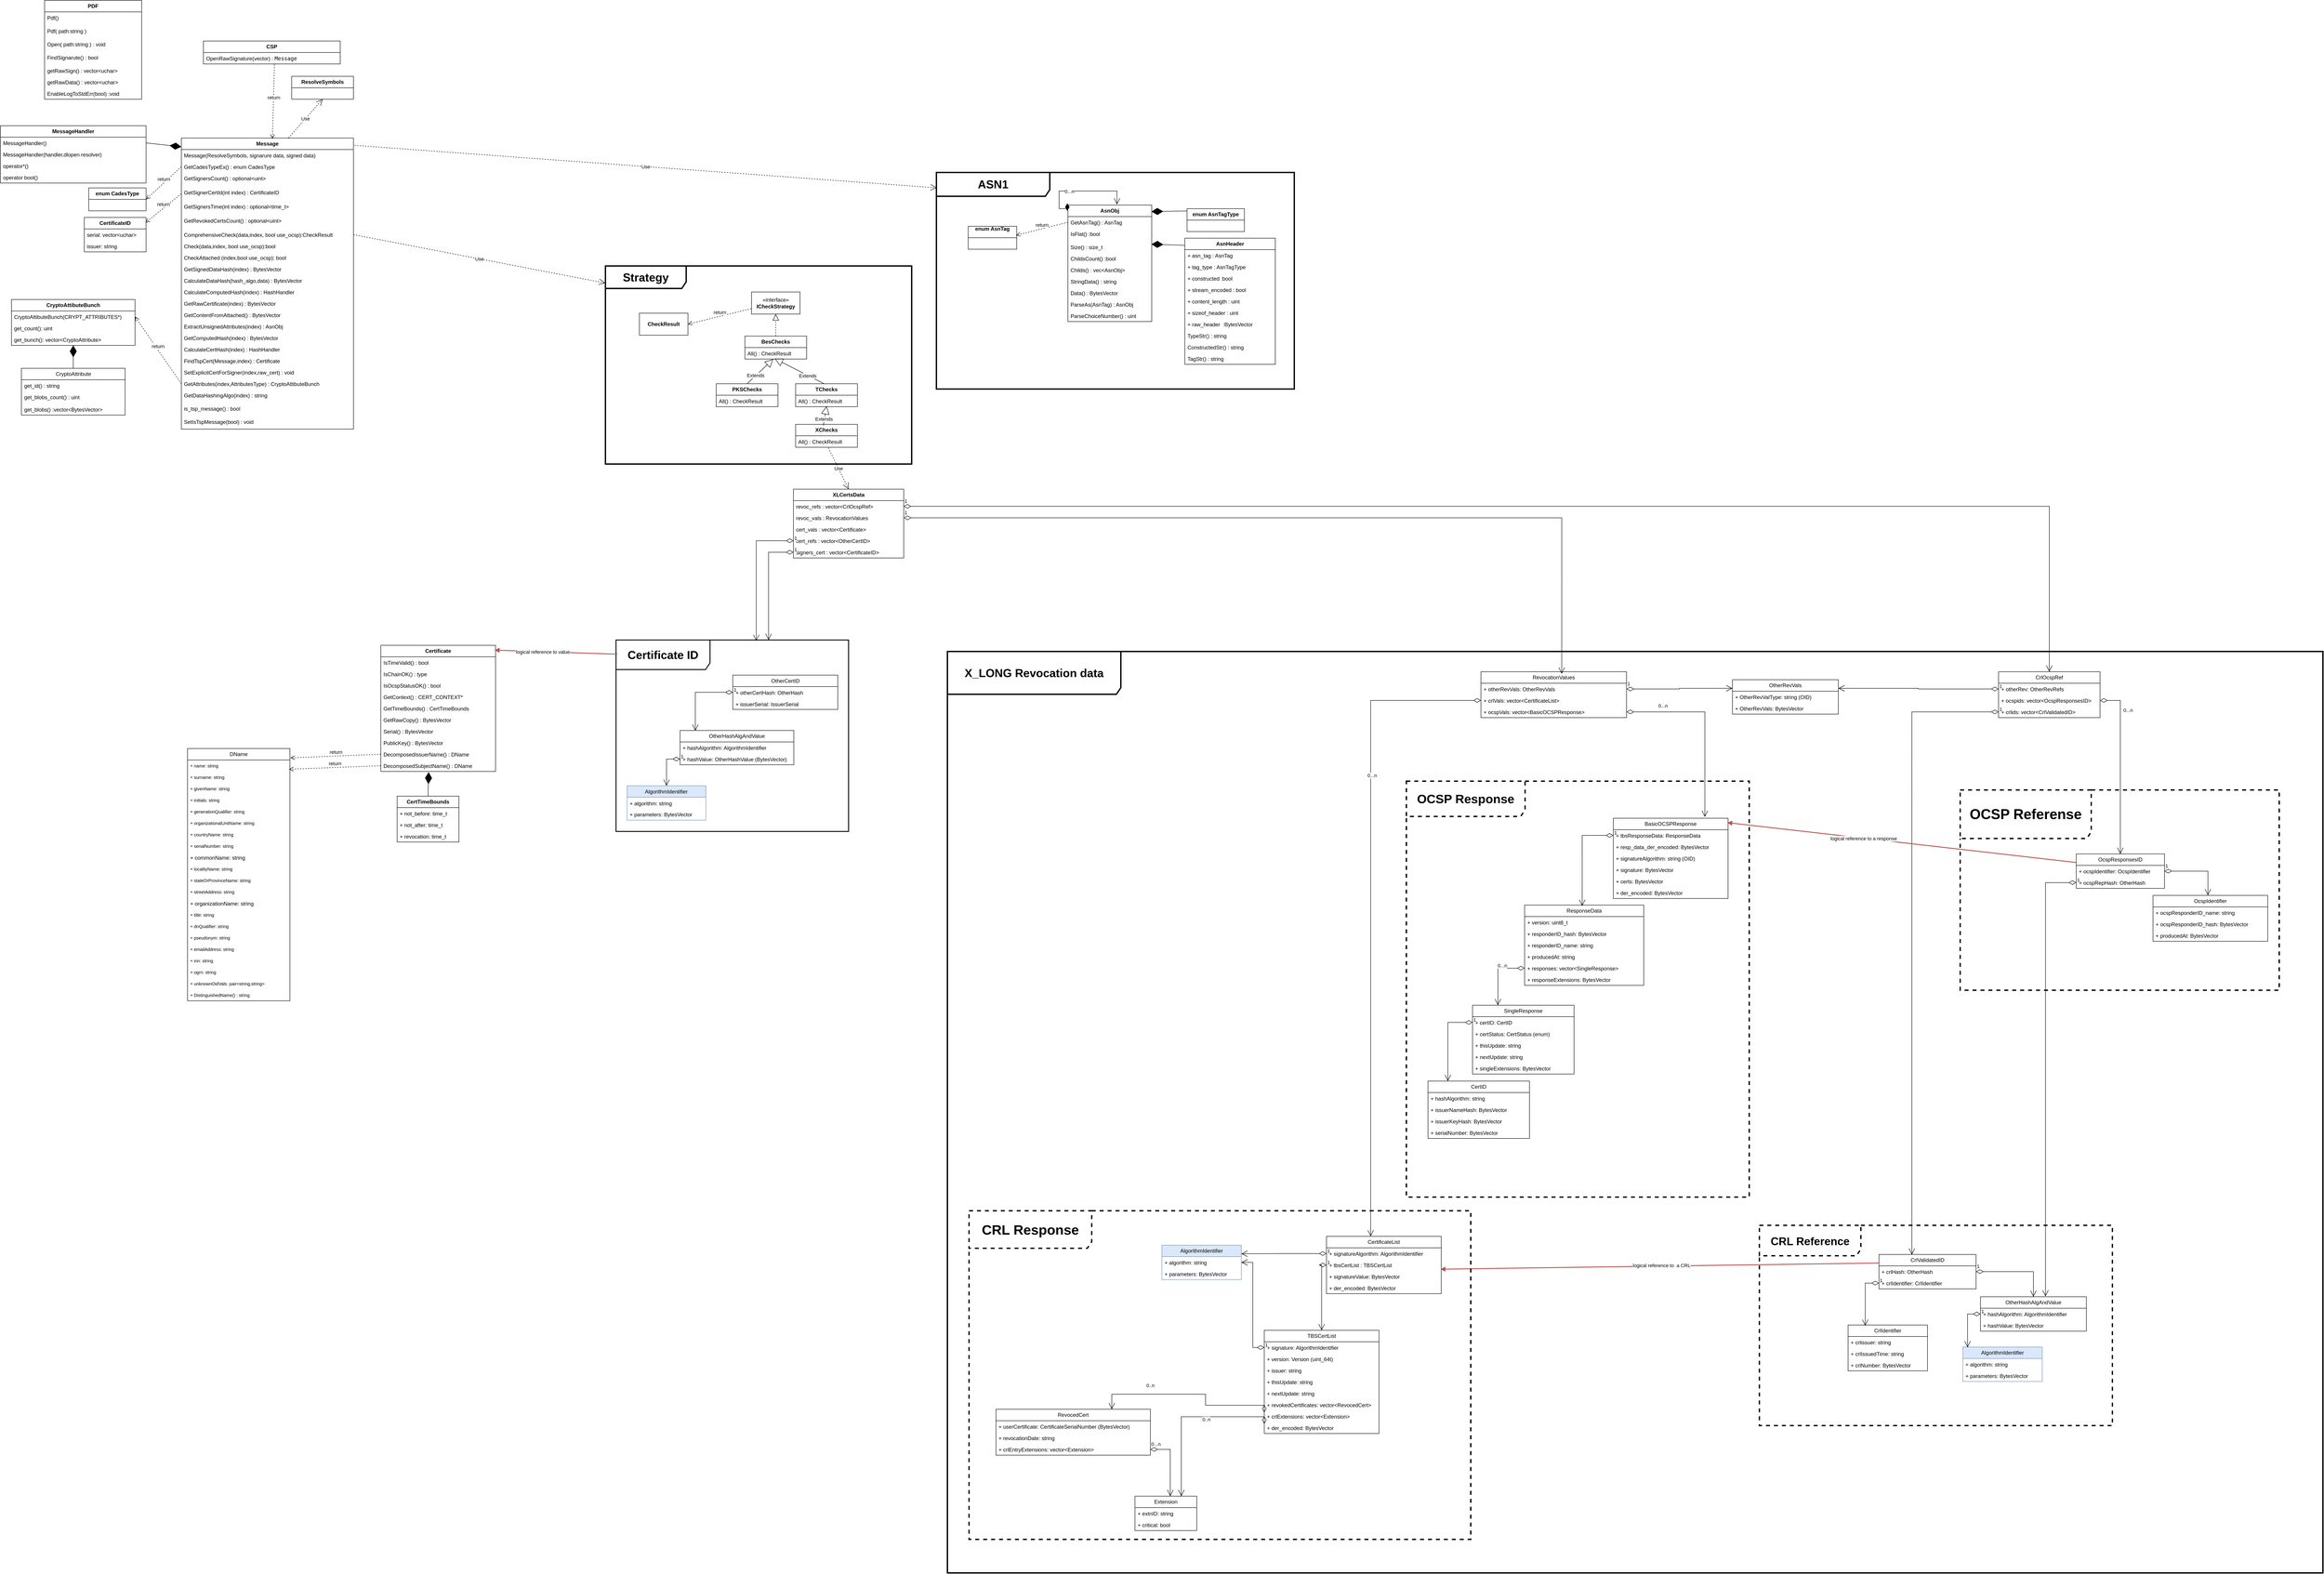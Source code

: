 <mxfile version="24.7.7">
  <diagram name="Page-1" id="Yeu_dY4VLoueyP14juLA">
    <mxGraphModel dx="4785" dy="3255" grid="0" gridSize="10" guides="1" tooltips="1" connect="1" arrows="1" fold="1" page="0" pageScale="1" pageWidth="827" pageHeight="1169" math="0" shadow="0">
      <root>
        <mxCell id="0" />
        <mxCell id="1" parent="0" />
        <mxCell id="XnN9rj1mT8MxuUo1-RK2-1" value="&lt;b&gt;PDF&lt;/b&gt;" style="swimlane;fontStyle=0;childLayout=stackLayout;horizontal=1;startSize=26;fillColor=none;horizontalStack=0;resizeParent=1;resizeParentMax=0;resizeLast=0;collapsible=1;marginBottom=0;whiteSpace=wrap;html=1;" parent="1" vertex="1">
          <mxGeometry x="-862" y="-1076" width="220" height="224" as="geometry" />
        </mxCell>
        <mxCell id="XnN9rj1mT8MxuUo1-RK2-2" value="&lt;div&gt;Pdf()&lt;/div&gt;" style="text;strokeColor=none;fillColor=none;align=left;verticalAlign=top;spacingLeft=4;spacingRight=4;overflow=hidden;rotatable=0;points=[[0,0.5],[1,0.5]];portConstraint=eastwest;whiteSpace=wrap;html=1;rounded=0;" parent="XnN9rj1mT8MxuUo1-RK2-1" vertex="1">
          <mxGeometry y="26" width="220" height="30" as="geometry" />
        </mxCell>
        <mxCell id="U_N-AK2l_mcDsKYONGYf-2" value="&lt;div&gt;Pdf( path:string )&lt;/div&gt;" style="text;strokeColor=none;fillColor=none;align=left;verticalAlign=top;spacingLeft=4;spacingRight=4;overflow=hidden;rotatable=0;points=[[0,0.5],[1,0.5]];portConstraint=eastwest;whiteSpace=wrap;html=1;rounded=0;" parent="XnN9rj1mT8MxuUo1-RK2-1" vertex="1">
          <mxGeometry y="56" width="220" height="30" as="geometry" />
        </mxCell>
        <mxCell id="U_N-AK2l_mcDsKYONGYf-1" value="&lt;div&gt;Open( path:string ) : void&lt;/div&gt;" style="text;strokeColor=none;fillColor=none;align=left;verticalAlign=top;spacingLeft=4;spacingRight=4;overflow=hidden;rotatable=0;points=[[0,0.5],[1,0.5]];portConstraint=eastwest;whiteSpace=wrap;html=1;rounded=0;" parent="XnN9rj1mT8MxuUo1-RK2-1" vertex="1">
          <mxGeometry y="86" width="220" height="30" as="geometry" />
        </mxCell>
        <mxCell id="U_N-AK2l_mcDsKYONGYf-3" value="&lt;div&gt;FindSignarute() : bool&lt;/div&gt;" style="text;strokeColor=none;fillColor=none;align=left;verticalAlign=top;spacingLeft=4;spacingRight=4;overflow=hidden;rotatable=0;points=[[0,0.5],[1,0.5]];portConstraint=eastwest;whiteSpace=wrap;html=1;rounded=0;" parent="XnN9rj1mT8MxuUo1-RK2-1" vertex="1">
          <mxGeometry y="116" width="220" height="30" as="geometry" />
        </mxCell>
        <mxCell id="XnN9rj1mT8MxuUo1-RK2-14" value="getRawSign() : vector&amp;lt;uchar&amp;gt;" style="text;strokeColor=none;fillColor=none;align=left;verticalAlign=top;spacingLeft=4;spacingRight=4;overflow=hidden;rotatable=0;points=[[0,0.5],[1,0.5]];portConstraint=eastwest;whiteSpace=wrap;html=1;" parent="XnN9rj1mT8MxuUo1-RK2-1" vertex="1">
          <mxGeometry y="146" width="220" height="26" as="geometry" />
        </mxCell>
        <mxCell id="XnN9rj1mT8MxuUo1-RK2-15" value="&lt;div&gt;getRawData() : vector&amp;lt;uchar&amp;gt;&lt;/div&gt;" style="text;strokeColor=none;fillColor=none;align=left;verticalAlign=top;spacingLeft=4;spacingRight=4;overflow=hidden;rotatable=0;points=[[0,0.5],[1,0.5]];portConstraint=eastwest;whiteSpace=wrap;html=1;" parent="XnN9rj1mT8MxuUo1-RK2-1" vertex="1">
          <mxGeometry y="172" width="220" height="26" as="geometry" />
        </mxCell>
        <mxCell id="U_N-AK2l_mcDsKYONGYf-4" value="EnableLogToStdErr(bool) :void" style="text;strokeColor=none;fillColor=none;align=left;verticalAlign=top;spacingLeft=4;spacingRight=4;overflow=hidden;rotatable=0;points=[[0,0.5],[1,0.5]];portConstraint=eastwest;whiteSpace=wrap;html=1;" parent="XnN9rj1mT8MxuUo1-RK2-1" vertex="1">
          <mxGeometry y="198" width="220" height="26" as="geometry" />
        </mxCell>
        <mxCell id="XnN9rj1mT8MxuUo1-RK2-5" value="&lt;b&gt;CSP&lt;/b&gt;" style="swimlane;fontStyle=0;childLayout=stackLayout;horizontal=1;startSize=26;fillColor=none;horizontalStack=0;resizeParent=1;resizeParentMax=0;resizeLast=0;collapsible=1;marginBottom=0;whiteSpace=wrap;html=1;" parent="1" vertex="1">
          <mxGeometry x="-502" y="-984" width="310" height="52" as="geometry" />
        </mxCell>
        <mxCell id="XnN9rj1mT8MxuUo1-RK2-7" value="OpenRawSignature(vector) : &lt;code class=&quot;lang-cpp&quot;&gt;&lt;span&gt;&lt;span class=&quot;hljs-function&quot;&gt;&lt;span class=&quot;hljs-title&quot;&gt;Message&lt;/span&gt;&lt;span class=&quot;hljs-params&quot;&gt;&lt;/span&gt;&lt;/span&gt;&lt;/span&gt;&lt;/code&gt; " style="text;strokeColor=none;fillColor=none;align=left;verticalAlign=top;spacingLeft=4;spacingRight=4;overflow=hidden;rotatable=0;points=[[0,0.5],[1,0.5]];portConstraint=eastwest;whiteSpace=wrap;html=1;" parent="XnN9rj1mT8MxuUo1-RK2-5" vertex="1">
          <mxGeometry y="26" width="310" height="26" as="geometry" />
        </mxCell>
        <mxCell id="XnN9rj1mT8MxuUo1-RK2-20" value="&lt;b&gt;Message&lt;/b&gt;" style="swimlane;fontStyle=0;childLayout=stackLayout;horizontal=1;startSize=26;fillColor=none;horizontalStack=0;resizeParent=1;resizeParentMax=0;resizeLast=0;collapsible=1;marginBottom=0;whiteSpace=wrap;html=1;" parent="1" vertex="1">
          <mxGeometry x="-552" y="-764" width="390" height="660" as="geometry" />
        </mxCell>
        <mxCell id="XnN9rj1mT8MxuUo1-RK2-21" value="Message(ResolveSymbols, signarure data, signed data)" style="text;strokeColor=none;fillColor=none;align=left;verticalAlign=top;spacingLeft=4;spacingRight=4;overflow=hidden;rotatable=0;points=[[0,0.5],[1,0.5]];portConstraint=eastwest;whiteSpace=wrap;html=1;" parent="XnN9rj1mT8MxuUo1-RK2-20" vertex="1">
          <mxGeometry y="26" width="390" height="26" as="geometry" />
        </mxCell>
        <mxCell id="XnN9rj1mT8MxuUo1-RK2-22" value="GetCadesTypeEx() : enum CadesType" style="text;strokeColor=none;fillColor=none;align=left;verticalAlign=top;spacingLeft=4;spacingRight=4;overflow=hidden;rotatable=0;points=[[0,0.5],[1,0.5]];portConstraint=eastwest;whiteSpace=wrap;html=1;" parent="XnN9rj1mT8MxuUo1-RK2-20" vertex="1">
          <mxGeometry y="52" width="390" height="26" as="geometry" />
        </mxCell>
        <mxCell id="XnN9rj1mT8MxuUo1-RK2-30" value="GetSignersCount() : optional&amp;lt;uint&amp;gt;" style="text;strokeColor=none;fillColor=none;align=left;verticalAlign=top;spacingLeft=4;spacingRight=4;overflow=hidden;rotatable=0;points=[[0,0.5],[1,0.5]];portConstraint=eastwest;whiteSpace=wrap;html=1;" parent="XnN9rj1mT8MxuUo1-RK2-20" vertex="1">
          <mxGeometry y="78" width="390" height="32" as="geometry" />
        </mxCell>
        <mxCell id="bhYkbU638XciZvY1NUgi-5" value="GetSignerCertId(int index) : CertificateID" style="text;strokeColor=none;fillColor=none;align=left;verticalAlign=top;spacingLeft=4;spacingRight=4;overflow=hidden;rotatable=0;points=[[0,0.5],[1,0.5]];portConstraint=eastwest;whiteSpace=wrap;html=1;" parent="XnN9rj1mT8MxuUo1-RK2-20" vertex="1">
          <mxGeometry y="110" width="390" height="32" as="geometry" />
        </mxCell>
        <mxCell id="zwSKOXCo6LhMHY_lzras-1" value="GetSignersTime(int index) :&amp;nbsp;optional&amp;lt;time_t&amp;gt;" style="text;strokeColor=none;fillColor=none;align=left;verticalAlign=top;spacingLeft=4;spacingRight=4;overflow=hidden;rotatable=0;points=[[0,0.5],[1,0.5]];portConstraint=eastwest;whiteSpace=wrap;html=1;" vertex="1" parent="XnN9rj1mT8MxuUo1-RK2-20">
          <mxGeometry y="142" width="390" height="32" as="geometry" />
        </mxCell>
        <mxCell id="U_N-AK2l_mcDsKYONGYf-13" value="GetRevokedCertsCount() :&amp;nbsp;optional&amp;lt;uint&amp;gt;" style="text;strokeColor=none;fillColor=none;align=left;verticalAlign=top;spacingLeft=4;spacingRight=4;overflow=hidden;rotatable=0;points=[[0,0.5],[1,0.5]];portConstraint=eastwest;whiteSpace=wrap;html=1;" parent="XnN9rj1mT8MxuUo1-RK2-20" vertex="1">
          <mxGeometry y="174" width="390" height="32" as="geometry" />
        </mxCell>
        <mxCell id="zwSKOXCo6LhMHY_lzras-2" value="ComprehensiveCheck(data,index, bool use_ocsp):CheckResult" style="text;strokeColor=none;fillColor=none;align=left;verticalAlign=top;spacingLeft=4;spacingRight=4;overflow=hidden;rotatable=0;points=[[0,0.5],[1,0.5]];portConstraint=eastwest;whiteSpace=wrap;html=1;" vertex="1" parent="XnN9rj1mT8MxuUo1-RK2-20">
          <mxGeometry y="206" width="390" height="26" as="geometry" />
        </mxCell>
        <mxCell id="XnN9rj1mT8MxuUo1-RK2-32" value="Check(data,index, bool use_ocsp):bool" style="text;strokeColor=none;fillColor=none;align=left;verticalAlign=top;spacingLeft=4;spacingRight=4;overflow=hidden;rotatable=0;points=[[0,0.5],[1,0.5]];portConstraint=eastwest;whiteSpace=wrap;html=1;" parent="XnN9rj1mT8MxuUo1-RK2-20" vertex="1">
          <mxGeometry y="232" width="390" height="26" as="geometry" />
        </mxCell>
        <mxCell id="zwSKOXCo6LhMHY_lzras-6" value="CheckAttached (index,bool use_ocsp): bool" style="text;strokeColor=none;fillColor=none;align=left;verticalAlign=top;spacingLeft=4;spacingRight=4;overflow=hidden;rotatable=0;points=[[0,0.5],[1,0.5]];portConstraint=eastwest;whiteSpace=wrap;html=1;" vertex="1" parent="XnN9rj1mT8MxuUo1-RK2-20">
          <mxGeometry y="258" width="390" height="26" as="geometry" />
        </mxCell>
        <mxCell id="zwSKOXCo6LhMHY_lzras-7" value="GetSignedDataHash(index) : BytesVector" style="text;strokeColor=none;fillColor=none;align=left;verticalAlign=top;spacingLeft=4;spacingRight=4;overflow=hidden;rotatable=0;points=[[0,0.5],[1,0.5]];portConstraint=eastwest;whiteSpace=wrap;html=1;" vertex="1" parent="XnN9rj1mT8MxuUo1-RK2-20">
          <mxGeometry y="284" width="390" height="26" as="geometry" />
        </mxCell>
        <mxCell id="zwSKOXCo6LhMHY_lzras-8" value="CalculateDataHash(hash_algo,data) : BytesVector" style="text;strokeColor=none;fillColor=none;align=left;verticalAlign=top;spacingLeft=4;spacingRight=4;overflow=hidden;rotatable=0;points=[[0,0.5],[1,0.5]];portConstraint=eastwest;whiteSpace=wrap;html=1;" vertex="1" parent="XnN9rj1mT8MxuUo1-RK2-20">
          <mxGeometry y="310" width="390" height="26" as="geometry" />
        </mxCell>
        <mxCell id="zwSKOXCo6LhMHY_lzras-9" value="CalculateComputedHash(index) : HashHandler" style="text;strokeColor=none;fillColor=none;align=left;verticalAlign=top;spacingLeft=4;spacingRight=4;overflow=hidden;rotatable=0;points=[[0,0.5],[1,0.5]];portConstraint=eastwest;whiteSpace=wrap;html=1;" vertex="1" parent="XnN9rj1mT8MxuUo1-RK2-20">
          <mxGeometry y="336" width="390" height="26" as="geometry" />
        </mxCell>
        <mxCell id="zwSKOXCo6LhMHY_lzras-10" value="GetRawCertificate(index) : BytesVector" style="text;strokeColor=none;fillColor=none;align=left;verticalAlign=top;spacingLeft=4;spacingRight=4;overflow=hidden;rotatable=0;points=[[0,0.5],[1,0.5]];portConstraint=eastwest;whiteSpace=wrap;html=1;" vertex="1" parent="XnN9rj1mT8MxuUo1-RK2-20">
          <mxGeometry y="362" width="390" height="26" as="geometry" />
        </mxCell>
        <mxCell id="zwSKOXCo6LhMHY_lzras-11" value="GetContentFromAttached() : BytesVector" style="text;strokeColor=none;fillColor=none;align=left;verticalAlign=top;spacingLeft=4;spacingRight=4;overflow=hidden;rotatable=0;points=[[0,0.5],[1,0.5]];portConstraint=eastwest;whiteSpace=wrap;html=1;" vertex="1" parent="XnN9rj1mT8MxuUo1-RK2-20">
          <mxGeometry y="388" width="390" height="26" as="geometry" />
        </mxCell>
        <mxCell id="zwSKOXCo6LhMHY_lzras-12" value="ExtractUnsignedAttributes(index) : AsnObj" style="text;strokeColor=none;fillColor=none;align=left;verticalAlign=top;spacingLeft=4;spacingRight=4;overflow=hidden;rotatable=0;points=[[0,0.5],[1,0.5]];portConstraint=eastwest;whiteSpace=wrap;html=1;" vertex="1" parent="XnN9rj1mT8MxuUo1-RK2-20">
          <mxGeometry y="414" width="390" height="26" as="geometry" />
        </mxCell>
        <mxCell id="zwSKOXCo6LhMHY_lzras-13" value="GetComputedHash(index) : BytesVector" style="text;strokeColor=none;fillColor=none;align=left;verticalAlign=top;spacingLeft=4;spacingRight=4;overflow=hidden;rotatable=0;points=[[0,0.5],[1,0.5]];portConstraint=eastwest;whiteSpace=wrap;html=1;" vertex="1" parent="XnN9rj1mT8MxuUo1-RK2-20">
          <mxGeometry y="440" width="390" height="26" as="geometry" />
        </mxCell>
        <mxCell id="zwSKOXCo6LhMHY_lzras-14" value="CalculateCertHash(index) : HashHandler" style="text;strokeColor=none;fillColor=none;align=left;verticalAlign=top;spacingLeft=4;spacingRight=4;overflow=hidden;rotatable=0;points=[[0,0.5],[1,0.5]];portConstraint=eastwest;whiteSpace=wrap;html=1;" vertex="1" parent="XnN9rj1mT8MxuUo1-RK2-20">
          <mxGeometry y="466" width="390" height="26" as="geometry" />
        </mxCell>
        <mxCell id="zwSKOXCo6LhMHY_lzras-15" value="FindTspCert(Message,index) : Certificate" style="text;strokeColor=none;fillColor=none;align=left;verticalAlign=top;spacingLeft=4;spacingRight=4;overflow=hidden;rotatable=0;points=[[0,0.5],[1,0.5]];portConstraint=eastwest;whiteSpace=wrap;html=1;" vertex="1" parent="XnN9rj1mT8MxuUo1-RK2-20">
          <mxGeometry y="492" width="390" height="26" as="geometry" />
        </mxCell>
        <mxCell id="zwSKOXCo6LhMHY_lzras-16" value="SetExplicitCertForSigner(index,raw_cert) : void" style="text;strokeColor=none;fillColor=none;align=left;verticalAlign=top;spacingLeft=4;spacingRight=4;overflow=hidden;rotatable=0;points=[[0,0.5],[1,0.5]];portConstraint=eastwest;whiteSpace=wrap;html=1;" vertex="1" parent="XnN9rj1mT8MxuUo1-RK2-20">
          <mxGeometry y="518" width="390" height="26" as="geometry" />
        </mxCell>
        <mxCell id="bhYkbU638XciZvY1NUgi-18" value="GetAttributes(index,AttributesType) : CryptoAttibuteBunch" style="text;strokeColor=none;fillColor=none;align=left;verticalAlign=top;spacingLeft=4;spacingRight=4;overflow=hidden;rotatable=0;points=[[0,0.5],[1,0.5]];portConstraint=eastwest;whiteSpace=wrap;html=1;" parent="XnN9rj1mT8MxuUo1-RK2-20" vertex="1">
          <mxGeometry y="544" width="390" height="26" as="geometry" />
        </mxCell>
        <mxCell id="zwSKOXCo6LhMHY_lzras-17" value="GetDataHashingAlgo(index) : string" style="text;strokeColor=none;fillColor=none;align=left;verticalAlign=top;spacingLeft=4;spacingRight=4;overflow=hidden;rotatable=0;points=[[0,0.5],[1,0.5]];portConstraint=eastwest;whiteSpace=wrap;html=1;" vertex="1" parent="XnN9rj1mT8MxuUo1-RK2-20">
          <mxGeometry y="570" width="390" height="30" as="geometry" />
        </mxCell>
        <mxCell id="zwSKOXCo6LhMHY_lzras-19" value="is_tsp_message() : bool" style="text;strokeColor=none;fillColor=none;align=left;verticalAlign=top;spacingLeft=4;spacingRight=4;overflow=hidden;rotatable=0;points=[[0,0.5],[1,0.5]];portConstraint=eastwest;whiteSpace=wrap;html=1;" vertex="1" parent="XnN9rj1mT8MxuUo1-RK2-20">
          <mxGeometry y="600" width="390" height="30" as="geometry" />
        </mxCell>
        <mxCell id="zwSKOXCo6LhMHY_lzras-18" value="SetIsTspMessage(bool) : void" style="text;strokeColor=none;fillColor=none;align=left;verticalAlign=top;spacingLeft=4;spacingRight=4;overflow=hidden;rotatable=0;points=[[0,0.5],[1,0.5]];portConstraint=eastwest;whiteSpace=wrap;html=1;" vertex="1" parent="XnN9rj1mT8MxuUo1-RK2-20">
          <mxGeometry y="630" width="390" height="30" as="geometry" />
        </mxCell>
        <mxCell id="XnN9rj1mT8MxuUo1-RK2-34" value="&lt;b&gt;enum CadesType&lt;/b&gt;" style="swimlane;fontStyle=0;childLayout=stackLayout;horizontal=1;startSize=26;fillColor=none;horizontalStack=0;resizeParent=1;resizeParentMax=0;resizeLast=0;collapsible=1;marginBottom=0;whiteSpace=wrap;html=1;" parent="1" vertex="1">
          <mxGeometry x="-762" y="-651" width="130" height="52" as="geometry" />
        </mxCell>
        <mxCell id="XnN9rj1mT8MxuUo1-RK2-39" value="&lt;b&gt;ResolveSymbols&lt;/b&gt;" style="swimlane;fontStyle=0;childLayout=stackLayout;horizontal=1;startSize=26;fillColor=none;horizontalStack=0;resizeParent=1;resizeParentMax=0;resizeLast=0;collapsible=1;marginBottom=0;whiteSpace=wrap;html=1;" parent="1" vertex="1">
          <mxGeometry x="-302" y="-904" width="140" height="52" as="geometry" />
        </mxCell>
        <mxCell id="XnN9rj1mT8MxuUo1-RK2-46" value="return" style="html=1;verticalAlign=bottom;endArrow=open;dashed=1;endSize=8;curved=0;rounded=0;exitX=0.519;exitY=1.038;exitDx=0;exitDy=0;exitPerimeter=0;entryX=0.529;entryY=0.003;entryDx=0;entryDy=0;entryPerimeter=0;" parent="1" source="XnN9rj1mT8MxuUo1-RK2-7" target="XnN9rj1mT8MxuUo1-RK2-20" edge="1">
          <mxGeometry relative="1" as="geometry">
            <mxPoint x="-112" y="-494" as="sourcePoint" />
            <mxPoint x="-192" y="-494" as="targetPoint" />
          </mxGeometry>
        </mxCell>
        <mxCell id="XnN9rj1mT8MxuUo1-RK2-47" value="return" style="html=1;verticalAlign=bottom;endArrow=open;dashed=1;endSize=8;curved=0;rounded=0;exitX=0;exitY=0.5;exitDx=0;exitDy=0;entryX=1;entryY=0.5;entryDx=0;entryDy=0;" parent="1" source="XnN9rj1mT8MxuUo1-RK2-22" target="XnN9rj1mT8MxuUo1-RK2-34" edge="1">
          <mxGeometry relative="1" as="geometry">
            <mxPoint x="-112" y="-494" as="sourcePoint" />
            <mxPoint x="-192" y="-494" as="targetPoint" />
          </mxGeometry>
        </mxCell>
        <mxCell id="U_N-AK2l_mcDsKYONGYf-5" value="&lt;b&gt;MessageHandler&lt;/b&gt;" style="swimlane;fontStyle=0;childLayout=stackLayout;horizontal=1;startSize=26;fillColor=none;horizontalStack=0;resizeParent=1;resizeParentMax=0;resizeLast=0;collapsible=1;marginBottom=0;whiteSpace=wrap;html=1;" parent="1" vertex="1">
          <mxGeometry x="-962" y="-792" width="330" height="130" as="geometry" />
        </mxCell>
        <mxCell id="U_N-AK2l_mcDsKYONGYf-6" value="MessageHandler()" style="text;strokeColor=none;fillColor=none;align=left;verticalAlign=top;spacingLeft=4;spacingRight=4;overflow=hidden;rotatable=0;points=[[0,0.5],[1,0.5]];portConstraint=eastwest;whiteSpace=wrap;html=1;" parent="U_N-AK2l_mcDsKYONGYf-5" vertex="1">
          <mxGeometry y="26" width="330" height="26" as="geometry" />
        </mxCell>
        <mxCell id="U_N-AK2l_mcDsKYONGYf-9" value="MessageHandler(handler,dlopen resolver)" style="text;strokeColor=none;fillColor=none;align=left;verticalAlign=top;spacingLeft=4;spacingRight=4;overflow=hidden;rotatable=0;points=[[0,0.5],[1,0.5]];portConstraint=eastwest;whiteSpace=wrap;html=1;" parent="U_N-AK2l_mcDsKYONGYf-5" vertex="1">
          <mxGeometry y="52" width="330" height="26" as="geometry" />
        </mxCell>
        <mxCell id="U_N-AK2l_mcDsKYONGYf-7" value="operator*()" style="text;strokeColor=none;fillColor=none;align=left;verticalAlign=top;spacingLeft=4;spacingRight=4;overflow=hidden;rotatable=0;points=[[0,0.5],[1,0.5]];portConstraint=eastwest;whiteSpace=wrap;html=1;" parent="U_N-AK2l_mcDsKYONGYf-5" vertex="1">
          <mxGeometry y="78" width="330" height="26" as="geometry" />
        </mxCell>
        <mxCell id="U_N-AK2l_mcDsKYONGYf-8" value="operator bool()" style="text;strokeColor=none;fillColor=none;align=left;verticalAlign=top;spacingLeft=4;spacingRight=4;overflow=hidden;rotatable=0;points=[[0,0.5],[1,0.5]];portConstraint=eastwest;whiteSpace=wrap;html=1;" parent="U_N-AK2l_mcDsKYONGYf-5" vertex="1">
          <mxGeometry y="104" width="330" height="26" as="geometry" />
        </mxCell>
        <mxCell id="U_N-AK2l_mcDsKYONGYf-15" value="Use" style="endArrow=open;endSize=12;dashed=1;html=1;rounded=0;entryX=0.5;entryY=1;entryDx=0;entryDy=0;exitX=0.622;exitY=0;exitDx=0;exitDy=0;exitPerimeter=0;" parent="1" source="XnN9rj1mT8MxuUo1-RK2-20" target="XnN9rj1mT8MxuUo1-RK2-39" edge="1">
          <mxGeometry width="160" relative="1" as="geometry">
            <mxPoint x="-292" y="-544" as="sourcePoint" />
            <mxPoint x="-132" y="-544" as="targetPoint" />
          </mxGeometry>
        </mxCell>
        <mxCell id="bhYkbU638XciZvY1NUgi-1" value="&lt;b&gt;CryptoAttibuteBunch&lt;/b&gt;" style="swimlane;fontStyle=0;childLayout=stackLayout;horizontal=1;startSize=26;fillColor=none;horizontalStack=0;resizeParent=1;resizeParentMax=0;resizeLast=0;collapsible=1;marginBottom=0;whiteSpace=wrap;html=1;" parent="1" vertex="1">
          <mxGeometry x="-937" y="-398" width="280" height="104" as="geometry" />
        </mxCell>
        <mxCell id="bhYkbU638XciZvY1NUgi-2" value="CryptoAttibuteBunch(CRYPT_ATTRIBUTES*)" style="text;strokeColor=none;fillColor=none;align=left;verticalAlign=top;spacingLeft=4;spacingRight=4;overflow=hidden;rotatable=0;points=[[0,0.5],[1,0.5]];portConstraint=eastwest;whiteSpace=wrap;html=1;" parent="bhYkbU638XciZvY1NUgi-1" vertex="1">
          <mxGeometry y="26" width="280" height="26" as="geometry" />
        </mxCell>
        <mxCell id="bhYkbU638XciZvY1NUgi-3" value="get_count(): uint" style="text;strokeColor=none;fillColor=none;align=left;verticalAlign=top;spacingLeft=4;spacingRight=4;overflow=hidden;rotatable=0;points=[[0,0.5],[1,0.5]];portConstraint=eastwest;whiteSpace=wrap;html=1;" parent="bhYkbU638XciZvY1NUgi-1" vertex="1">
          <mxGeometry y="52" width="280" height="26" as="geometry" />
        </mxCell>
        <mxCell id="bhYkbU638XciZvY1NUgi-4" value="get_bunch(): vector&amp;lt;CryptoAttribute&amp;gt;" style="text;strokeColor=none;fillColor=none;align=left;verticalAlign=top;spacingLeft=4;spacingRight=4;overflow=hidden;rotatable=0;points=[[0,0.5],[1,0.5]];portConstraint=eastwest;whiteSpace=wrap;html=1;" parent="bhYkbU638XciZvY1NUgi-1" vertex="1">
          <mxGeometry y="78" width="280" height="26" as="geometry" />
        </mxCell>
        <mxCell id="bhYkbU638XciZvY1NUgi-6" value="&lt;b&gt;CertificateID&lt;/b&gt;" style="swimlane;fontStyle=0;childLayout=stackLayout;horizontal=1;startSize=26;fillColor=none;horizontalStack=0;resizeParent=1;resizeParentMax=0;resizeLast=0;collapsible=1;marginBottom=0;whiteSpace=wrap;html=1;" parent="1" vertex="1">
          <mxGeometry x="-772" y="-584" width="140" height="78" as="geometry" />
        </mxCell>
        <mxCell id="bhYkbU638XciZvY1NUgi-7" value="serial: vector&amp;lt;uchar&amp;gt;" style="text;strokeColor=none;fillColor=none;align=left;verticalAlign=top;spacingLeft=4;spacingRight=4;overflow=hidden;rotatable=0;points=[[0,0.5],[1,0.5]];portConstraint=eastwest;whiteSpace=wrap;html=1;" parent="bhYkbU638XciZvY1NUgi-6" vertex="1">
          <mxGeometry y="26" width="140" height="26" as="geometry" />
        </mxCell>
        <mxCell id="bhYkbU638XciZvY1NUgi-8" value="issuer: string" style="text;strokeColor=none;fillColor=none;align=left;verticalAlign=top;spacingLeft=4;spacingRight=4;overflow=hidden;rotatable=0;points=[[0,0.5],[1,0.5]];portConstraint=eastwest;whiteSpace=wrap;html=1;" parent="bhYkbU638XciZvY1NUgi-6" vertex="1">
          <mxGeometry y="52" width="140" height="26" as="geometry" />
        </mxCell>
        <mxCell id="bhYkbU638XciZvY1NUgi-10" value="CryptoAttribute" style="swimlane;fontStyle=0;childLayout=stackLayout;horizontal=1;startSize=26;fillColor=none;horizontalStack=0;resizeParent=1;resizeParentMax=0;resizeLast=0;collapsible=1;marginBottom=0;whiteSpace=wrap;html=1;" parent="1" vertex="1">
          <mxGeometry x="-914.5" y="-242" width="235" height="106" as="geometry" />
        </mxCell>
        <mxCell id="bhYkbU638XciZvY1NUgi-11" value="get_id() : string" style="text;strokeColor=none;fillColor=none;align=left;verticalAlign=top;spacingLeft=4;spacingRight=4;overflow=hidden;rotatable=0;points=[[0,0.5],[1,0.5]];portConstraint=eastwest;whiteSpace=wrap;html=1;" parent="bhYkbU638XciZvY1NUgi-10" vertex="1">
          <mxGeometry y="26" width="235" height="26" as="geometry" />
        </mxCell>
        <mxCell id="bhYkbU638XciZvY1NUgi-12" value="get_blobs_count() : uint" style="text;strokeColor=none;fillColor=none;align=left;verticalAlign=top;spacingLeft=4;spacingRight=4;overflow=hidden;rotatable=0;points=[[0,0.5],[1,0.5]];portConstraint=eastwest;whiteSpace=wrap;html=1;" parent="bhYkbU638XciZvY1NUgi-10" vertex="1">
          <mxGeometry y="52" width="235" height="28" as="geometry" />
        </mxCell>
        <mxCell id="bhYkbU638XciZvY1NUgi-13" value="get_blobs() :vector&amp;lt;BytesVector&amp;gt;" style="text;strokeColor=none;fillColor=none;align=left;verticalAlign=top;spacingLeft=4;spacingRight=4;overflow=hidden;rotatable=0;points=[[0,0.5],[1,0.5]];portConstraint=eastwest;whiteSpace=wrap;html=1;" parent="bhYkbU638XciZvY1NUgi-10" vertex="1">
          <mxGeometry y="80" width="235" height="26" as="geometry" />
        </mxCell>
        <mxCell id="bhYkbU638XciZvY1NUgi-17" value="return" style="html=1;verticalAlign=bottom;endArrow=open;dashed=1;endSize=8;curved=0;rounded=0;exitX=0;exitY=0.5;exitDx=0;exitDy=0;entryX=0.992;entryY=0.153;entryDx=0;entryDy=0;entryPerimeter=0;" parent="1" source="bhYkbU638XciZvY1NUgi-5" target="bhYkbU638XciZvY1NUgi-6" edge="1">
          <mxGeometry relative="1" as="geometry">
            <mxPoint x="-242" y="-414" as="sourcePoint" />
            <mxPoint x="-322" y="-414" as="targetPoint" />
          </mxGeometry>
        </mxCell>
        <mxCell id="bhYkbU638XciZvY1NUgi-19" value="return" style="html=1;verticalAlign=bottom;endArrow=open;dashed=1;endSize=8;curved=0;rounded=0;exitX=0;exitY=0.5;exitDx=0;exitDy=0;entryX=1;entryY=0.5;entryDx=0;entryDy=0;" parent="1" source="bhYkbU638XciZvY1NUgi-18" target="bhYkbU638XciZvY1NUgi-2" edge="1">
          <mxGeometry relative="1" as="geometry">
            <mxPoint x="-62" y="-598" as="sourcePoint" />
            <mxPoint x="22" y="-441" as="targetPoint" />
          </mxGeometry>
        </mxCell>
        <mxCell id="bhYkbU638XciZvY1NUgi-54" value="Use" style="endArrow=open;endSize=12;dashed=1;html=1;rounded=0;entryX=0.001;entryY=0.071;entryDx=0;entryDy=0;entryPerimeter=0;exitX=1.006;exitY=0.025;exitDx=0;exitDy=0;exitPerimeter=0;" parent="1" source="XnN9rj1mT8MxuUo1-RK2-20" target="zwSKOXCo6LhMHY_lzras-228" edge="1">
          <mxGeometry width="160" relative="1" as="geometry">
            <mxPoint x="640" y="-420" as="sourcePoint" />
            <mxPoint x="840" y="-190" as="targetPoint" />
          </mxGeometry>
        </mxCell>
        <mxCell id="zwSKOXCo6LhMHY_lzras-5" value="" style="endArrow=diamondThin;endFill=1;endSize=24;html=1;rounded=0;exitX=1;exitY=0.5;exitDx=0;exitDy=0;entryX=0;entryY=0.03;entryDx=0;entryDy=0;entryPerimeter=0;" edge="1" parent="1" source="U_N-AK2l_mcDsKYONGYf-6" target="XnN9rj1mT8MxuUo1-RK2-20">
          <mxGeometry width="160" relative="1" as="geometry">
            <mxPoint x="-232" y="-544" as="sourcePoint" />
            <mxPoint x="-72" y="-544" as="targetPoint" />
          </mxGeometry>
        </mxCell>
        <mxCell id="zwSKOXCo6LhMHY_lzras-43" value="" style="endArrow=diamondThin;endFill=1;endSize=24;html=1;rounded=0;exitX=0.5;exitY=0;exitDx=0;exitDy=0;" edge="1" parent="1" source="bhYkbU638XciZvY1NUgi-10" target="bhYkbU638XciZvY1NUgi-4">
          <mxGeometry width="160" relative="1" as="geometry">
            <mxPoint x="-112" y="-164" as="sourcePoint" />
            <mxPoint x="48" y="-164" as="targetPoint" />
          </mxGeometry>
        </mxCell>
        <mxCell id="zwSKOXCo6LhMHY_lzras-44" value="Use" style="endArrow=open;endSize=12;dashed=1;html=1;rounded=0;exitX=1;exitY=0.5;exitDx=0;exitDy=0;entryX=-0.001;entryY=0.086;entryDx=0;entryDy=0;entryPerimeter=0;" edge="1" parent="1" source="zwSKOXCo6LhMHY_lzras-2" target="zwSKOXCo6LhMHY_lzras-291">
          <mxGeometry width="160" relative="1" as="geometry">
            <mxPoint x="570" y="-330" as="sourcePoint" />
            <mxPoint x="730" y="-330" as="targetPoint" />
          </mxGeometry>
        </mxCell>
        <mxCell id="zwSKOXCo6LhMHY_lzras-45" value="&lt;b&gt;XLCertsData&lt;/b&gt;" style="swimlane;fontStyle=0;childLayout=stackLayout;horizontal=1;startSize=26;fillColor=none;horizontalStack=0;resizeParent=1;resizeParentMax=0;resizeLast=0;collapsible=1;marginBottom=0;whiteSpace=wrap;html=1;" vertex="1" parent="1">
          <mxGeometry x="835" y="32" width="250" height="156" as="geometry" />
        </mxCell>
        <mxCell id="zwSKOXCo6LhMHY_lzras-47" value="revoc_refs : vector&amp;lt;CrlOcspRef&amp;gt;" style="text;strokeColor=none;fillColor=none;align=left;verticalAlign=top;spacingLeft=4;spacingRight=4;overflow=hidden;rotatable=0;points=[[0,0.5],[1,0.5]];portConstraint=eastwest;whiteSpace=wrap;html=1;" vertex="1" parent="zwSKOXCo6LhMHY_lzras-45">
          <mxGeometry y="26" width="250" height="26" as="geometry" />
        </mxCell>
        <mxCell id="zwSKOXCo6LhMHY_lzras-166" value="revoc_vals : RevocationValues" style="text;strokeColor=none;fillColor=none;align=left;verticalAlign=top;spacingLeft=4;spacingRight=4;overflow=hidden;rotatable=0;points=[[0,0.5],[1,0.5]];portConstraint=eastwest;whiteSpace=wrap;html=1;" vertex="1" parent="zwSKOXCo6LhMHY_lzras-45">
          <mxGeometry y="52" width="250" height="26" as="geometry" />
        </mxCell>
        <mxCell id="zwSKOXCo6LhMHY_lzras-48" value="cert_vals : vector&amp;lt;Certificate&amp;gt;" style="text;strokeColor=none;fillColor=none;align=left;verticalAlign=top;spacingLeft=4;spacingRight=4;overflow=hidden;rotatable=0;points=[[0,0.5],[1,0.5]];portConstraint=eastwest;whiteSpace=wrap;html=1;" vertex="1" parent="zwSKOXCo6LhMHY_lzras-45">
          <mxGeometry y="78" width="250" height="26" as="geometry" />
        </mxCell>
        <mxCell id="zwSKOXCo6LhMHY_lzras-46" value="cert_refs : vector&amp;lt;OtherCertID&amp;gt;" style="text;strokeColor=none;fillColor=none;align=left;verticalAlign=top;spacingLeft=4;spacingRight=4;overflow=hidden;rotatable=0;points=[[0,0.5],[1,0.5]];portConstraint=eastwest;whiteSpace=wrap;html=1;" vertex="1" parent="zwSKOXCo6LhMHY_lzras-45">
          <mxGeometry y="104" width="250" height="26" as="geometry" />
        </mxCell>
        <mxCell id="zwSKOXCo6LhMHY_lzras-49" value="signers_cert : vector&amp;lt;CertificateID&amp;gt;" style="text;strokeColor=none;fillColor=none;align=left;verticalAlign=top;spacingLeft=4;spacingRight=4;overflow=hidden;rotatable=0;points=[[0,0.5],[1,0.5]];portConstraint=eastwest;whiteSpace=wrap;html=1;" vertex="1" parent="zwSKOXCo6LhMHY_lzras-45">
          <mxGeometry y="130" width="250" height="26" as="geometry" />
        </mxCell>
        <mxCell id="zwSKOXCo6LhMHY_lzras-50" value="Use" style="endArrow=open;endSize=12;dashed=1;html=1;rounded=0;entryX=0.5;entryY=0;entryDx=0;entryDy=0;exitX=0.529;exitY=1.048;exitDx=0;exitDy=0;exitPerimeter=0;" edge="1" parent="1" source="zwSKOXCo6LhMHY_lzras-37" target="zwSKOXCo6LhMHY_lzras-45">
          <mxGeometry width="160" relative="1" as="geometry">
            <mxPoint x="965" y="-65" as="sourcePoint" />
            <mxPoint x="1125" y="-65" as="targetPoint" />
          </mxGeometry>
        </mxCell>
        <mxCell id="zwSKOXCo6LhMHY_lzras-90" value="1" style="endArrow=open;html=1;endSize=12;startArrow=diamondThin;startSize=14;startFill=0;edgeStyle=orthogonalEdgeStyle;align=left;verticalAlign=bottom;rounded=0;entryX=0.555;entryY=0.043;entryDx=0;entryDy=0;entryPerimeter=0;exitX=1;exitY=0.5;exitDx=0;exitDy=0;" edge="1" parent="1" source="zwSKOXCo6LhMHY_lzras-166" target="zwSKOXCo6LhMHY_lzras-86">
          <mxGeometry x="-1" y="3" relative="1" as="geometry">
            <mxPoint x="1040" y="51" as="sourcePoint" />
            <mxPoint x="810" y="180" as="targetPoint" />
          </mxGeometry>
        </mxCell>
        <mxCell id="zwSKOXCo6LhMHY_lzras-171" value="1" style="endArrow=open;html=1;endSize=12;startArrow=diamondThin;startSize=14;startFill=0;edgeStyle=orthogonalEdgeStyle;align=left;verticalAlign=bottom;rounded=0;exitX=1;exitY=0.5;exitDx=0;exitDy=0;entryX=0.5;entryY=0;entryDx=0;entryDy=0;" edge="1" parent="1" source="zwSKOXCo6LhMHY_lzras-47" target="zwSKOXCo6LhMHY_lzras-167">
          <mxGeometry x="-1" y="3" relative="1" as="geometry">
            <mxPoint x="1370" y="340" as="sourcePoint" />
            <mxPoint x="1530" y="340" as="targetPoint" />
          </mxGeometry>
        </mxCell>
        <mxCell id="zwSKOXCo6LhMHY_lzras-214" value="1" style="endArrow=open;html=1;endSize=12;startArrow=diamondThin;startSize=14;startFill=0;edgeStyle=orthogonalEdgeStyle;align=left;verticalAlign=bottom;rounded=0;entryX=0.656;entryY=0;entryDx=0;entryDy=0;exitX=0;exitY=0.5;exitDx=0;exitDy=0;entryPerimeter=0;" edge="1" parent="1" source="zwSKOXCo6LhMHY_lzras-49" target="zwSKOXCo6LhMHY_lzras-225">
          <mxGeometry x="-1" y="3" relative="1" as="geometry">
            <mxPoint x="693" y="471" as="sourcePoint" />
            <mxPoint x="853" y="471" as="targetPoint" />
          </mxGeometry>
        </mxCell>
        <mxCell id="zwSKOXCo6LhMHY_lzras-224" value="" style="group" vertex="1" connectable="0" parent="1">
          <mxGeometry x="1184" y="400" width="3117" height="2089" as="geometry" />
        </mxCell>
        <mxCell id="zwSKOXCo6LhMHY_lzras-81" value="AlgorithmIdentifier" style="swimlane;fontStyle=0;childLayout=stackLayout;horizontal=1;startSize=26;fillColor=#dae8fc;horizontalStack=0;resizeParent=1;resizeParentMax=0;resizeLast=0;collapsible=1;marginBottom=0;whiteSpace=wrap;html=1;strokeColor=#6c8ebf;" vertex="1" parent="zwSKOXCo6LhMHY_lzras-224">
          <mxGeometry x="486" y="1346" width="180" height="78" as="geometry" />
        </mxCell>
        <mxCell id="zwSKOXCo6LhMHY_lzras-82" value="+ algorithm: string" style="text;strokeColor=none;fillColor=none;align=left;verticalAlign=top;spacingLeft=4;spacingRight=4;overflow=hidden;rotatable=0;points=[[0,0.5],[1,0.5]];portConstraint=eastwest;whiteSpace=wrap;html=1;" vertex="1" parent="zwSKOXCo6LhMHY_lzras-81">
          <mxGeometry y="26" width="180" height="26" as="geometry" />
        </mxCell>
        <mxCell id="zwSKOXCo6LhMHY_lzras-83" value="+ parameters: BytesVector" style="text;strokeColor=none;fillColor=none;align=left;verticalAlign=top;spacingLeft=4;spacingRight=4;overflow=hidden;rotatable=0;points=[[0,0.5],[1,0.5]];portConstraint=eastwest;whiteSpace=wrap;html=1;" vertex="1" parent="zwSKOXCo6LhMHY_lzras-81">
          <mxGeometry y="52" width="180" height="26" as="geometry" />
        </mxCell>
        <mxCell id="zwSKOXCo6LhMHY_lzras-86" value="RevocationValues" style="swimlane;fontStyle=0;childLayout=stackLayout;horizontal=1;startSize=26;fillColor=none;horizontalStack=0;resizeParent=1;resizeParentMax=0;resizeLast=0;collapsible=1;marginBottom=0;whiteSpace=wrap;html=1;" vertex="1" parent="zwSKOXCo6LhMHY_lzras-224">
          <mxGeometry x="1209" y="46" width="330" height="104" as="geometry" />
        </mxCell>
        <mxCell id="zwSKOXCo6LhMHY_lzras-89" value="+ otherRevVals: OtherRevVals" style="text;strokeColor=none;fillColor=none;align=left;verticalAlign=top;spacingLeft=4;spacingRight=4;overflow=hidden;rotatable=0;points=[[0,0.5],[1,0.5]];portConstraint=eastwest;whiteSpace=wrap;html=1;" vertex="1" parent="zwSKOXCo6LhMHY_lzras-86">
          <mxGeometry y="26" width="330" height="26" as="geometry" />
        </mxCell>
        <mxCell id="zwSKOXCo6LhMHY_lzras-87" value="+ crlVals: vector&amp;lt;CertificateList&amp;gt;" style="text;strokeColor=none;fillColor=none;align=left;verticalAlign=top;spacingLeft=4;spacingRight=4;overflow=hidden;rotatable=0;points=[[0,0.5],[1,0.5]];portConstraint=eastwest;whiteSpace=wrap;html=1;" vertex="1" parent="zwSKOXCo6LhMHY_lzras-86">
          <mxGeometry y="52" width="330" height="26" as="geometry" />
        </mxCell>
        <mxCell id="zwSKOXCo6LhMHY_lzras-88" value="+ ocspVals: vector&amp;lt;BasicOCSPResponse&amp;gt;" style="text;strokeColor=none;fillColor=none;align=left;verticalAlign=top;spacingLeft=4;spacingRight=4;overflow=hidden;rotatable=0;points=[[0,0.5],[1,0.5]];portConstraint=eastwest;whiteSpace=wrap;html=1;" vertex="1" parent="zwSKOXCo6LhMHY_lzras-86">
          <mxGeometry y="78" width="330" height="26" as="geometry" />
        </mxCell>
        <mxCell id="zwSKOXCo6LhMHY_lzras-95" value="CertificateList" style="swimlane;fontStyle=0;childLayout=stackLayout;horizontal=1;startSize=26;fillColor=none;horizontalStack=0;resizeParent=1;resizeParentMax=0;resizeLast=0;collapsible=1;marginBottom=0;whiteSpace=wrap;html=1;" vertex="1" parent="zwSKOXCo6LhMHY_lzras-224">
          <mxGeometry x="859" y="1326" width="260" height="130" as="geometry" />
        </mxCell>
        <mxCell id="zwSKOXCo6LhMHY_lzras-97" value="+ signatureAlgorithm: AlgorithmIdentifier" style="text;strokeColor=none;fillColor=none;align=left;verticalAlign=top;spacingLeft=4;spacingRight=4;overflow=hidden;rotatable=0;points=[[0,0.5],[1,0.5]];portConstraint=eastwest;whiteSpace=wrap;html=1;" vertex="1" parent="zwSKOXCo6LhMHY_lzras-95">
          <mxGeometry y="26" width="260" height="26" as="geometry" />
        </mxCell>
        <mxCell id="zwSKOXCo6LhMHY_lzras-96" value="+ tbsCertList : TBSCertList" style="text;strokeColor=none;fillColor=none;align=left;verticalAlign=top;spacingLeft=4;spacingRight=4;overflow=hidden;rotatable=0;points=[[0,0.5],[1,0.5]];portConstraint=eastwest;whiteSpace=wrap;html=1;" vertex="1" parent="zwSKOXCo6LhMHY_lzras-95">
          <mxGeometry y="52" width="260" height="26" as="geometry" />
        </mxCell>
        <mxCell id="zwSKOXCo6LhMHY_lzras-98" value="+ signatureValue: BytesVector" style="text;strokeColor=none;fillColor=none;align=left;verticalAlign=top;spacingLeft=4;spacingRight=4;overflow=hidden;rotatable=0;points=[[0,0.5],[1,0.5]];portConstraint=eastwest;whiteSpace=wrap;html=1;" vertex="1" parent="zwSKOXCo6LhMHY_lzras-95">
          <mxGeometry y="78" width="260" height="26" as="geometry" />
        </mxCell>
        <mxCell id="zwSKOXCo6LhMHY_lzras-99" value="+ der_encoded: BytesVector" style="text;strokeColor=none;fillColor=none;align=left;verticalAlign=top;spacingLeft=4;spacingRight=4;overflow=hidden;rotatable=0;points=[[0,0.5],[1,0.5]];portConstraint=eastwest;whiteSpace=wrap;html=1;" vertex="1" parent="zwSKOXCo6LhMHY_lzras-95">
          <mxGeometry y="104" width="260" height="26" as="geometry" />
        </mxCell>
        <mxCell id="zwSKOXCo6LhMHY_lzras-100" value="0...n" style="endArrow=open;html=1;endSize=12;startArrow=diamondThin;startSize=14;startFill=0;edgeStyle=orthogonalEdgeStyle;align=left;verticalAlign=bottom;rounded=0;exitX=0;exitY=0.5;exitDx=0;exitDy=0;entryX=0.385;entryY=0;entryDx=0;entryDy=0;entryPerimeter=0;" edge="1" parent="zwSKOXCo6LhMHY_lzras-224" source="zwSKOXCo6LhMHY_lzras-87" target="zwSKOXCo6LhMHY_lzras-95">
          <mxGeometry x="-0.415" y="-9" relative="1" as="geometry">
            <mxPoint x="999" y="314" as="sourcePoint" />
            <mxPoint x="1159" y="314" as="targetPoint" />
            <mxPoint as="offset" />
          </mxGeometry>
        </mxCell>
        <mxCell id="zwSKOXCo6LhMHY_lzras-102" value="TBSCertList" style="swimlane;fontStyle=0;childLayout=stackLayout;horizontal=1;startSize=26;fillColor=none;horizontalStack=0;resizeParent=1;resizeParentMax=0;resizeLast=0;collapsible=1;marginBottom=0;whiteSpace=wrap;html=1;" vertex="1" parent="zwSKOXCo6LhMHY_lzras-224">
          <mxGeometry x="718" y="1539" width="260" height="234" as="geometry" />
        </mxCell>
        <mxCell id="zwSKOXCo6LhMHY_lzras-104" value="+ signature: AlgorithmIdentifier" style="text;strokeColor=none;fillColor=none;align=left;verticalAlign=top;spacingLeft=4;spacingRight=4;overflow=hidden;rotatable=0;points=[[0,0.5],[1,0.5]];portConstraint=eastwest;whiteSpace=wrap;html=1;" vertex="1" parent="zwSKOXCo6LhMHY_lzras-102">
          <mxGeometry y="26" width="260" height="26" as="geometry" />
        </mxCell>
        <mxCell id="zwSKOXCo6LhMHY_lzras-103" value="+ version: Version (uint_64t)" style="text;strokeColor=none;fillColor=none;align=left;verticalAlign=top;spacingLeft=4;spacingRight=4;overflow=hidden;rotatable=0;points=[[0,0.5],[1,0.5]];portConstraint=eastwest;whiteSpace=wrap;html=1;" vertex="1" parent="zwSKOXCo6LhMHY_lzras-102">
          <mxGeometry y="52" width="260" height="26" as="geometry" />
        </mxCell>
        <mxCell id="zwSKOXCo6LhMHY_lzras-106" value="+ issuer: string" style="text;strokeColor=none;fillColor=none;align=left;verticalAlign=top;spacingLeft=4;spacingRight=4;overflow=hidden;rotatable=0;points=[[0,0.5],[1,0.5]];portConstraint=eastwest;whiteSpace=wrap;html=1;" vertex="1" parent="zwSKOXCo6LhMHY_lzras-102">
          <mxGeometry y="78" width="260" height="26" as="geometry" />
        </mxCell>
        <mxCell id="zwSKOXCo6LhMHY_lzras-105" value="+ thisUpdate: string" style="text;strokeColor=none;fillColor=none;align=left;verticalAlign=top;spacingLeft=4;spacingRight=4;overflow=hidden;rotatable=0;points=[[0,0.5],[1,0.5]];portConstraint=eastwest;whiteSpace=wrap;html=1;" vertex="1" parent="zwSKOXCo6LhMHY_lzras-102">
          <mxGeometry y="104" width="260" height="26" as="geometry" />
        </mxCell>
        <mxCell id="zwSKOXCo6LhMHY_lzras-107" value="+ nextUpdate: string" style="text;strokeColor=none;fillColor=none;align=left;verticalAlign=top;spacingLeft=4;spacingRight=4;overflow=hidden;rotatable=0;points=[[0,0.5],[1,0.5]];portConstraint=eastwest;whiteSpace=wrap;html=1;" vertex="1" parent="zwSKOXCo6LhMHY_lzras-102">
          <mxGeometry y="130" width="260" height="26" as="geometry" />
        </mxCell>
        <mxCell id="zwSKOXCo6LhMHY_lzras-108" value="+ revokedCertificates: vector&amp;lt;RevocedCert&amp;gt;" style="text;strokeColor=none;fillColor=none;align=left;verticalAlign=top;spacingLeft=4;spacingRight=4;overflow=hidden;rotatable=0;points=[[0,0.5],[1,0.5]];portConstraint=eastwest;whiteSpace=wrap;html=1;" vertex="1" parent="zwSKOXCo6LhMHY_lzras-102">
          <mxGeometry y="156" width="260" height="26" as="geometry" />
        </mxCell>
        <mxCell id="zwSKOXCo6LhMHY_lzras-109" value="+ crlExtensions: vector&amp;lt;Extension&amp;gt;" style="text;strokeColor=none;fillColor=none;align=left;verticalAlign=top;spacingLeft=4;spacingRight=4;overflow=hidden;rotatable=0;points=[[0,0.5],[1,0.5]];portConstraint=eastwest;whiteSpace=wrap;html=1;" vertex="1" parent="zwSKOXCo6LhMHY_lzras-102">
          <mxGeometry y="182" width="260" height="26" as="geometry" />
        </mxCell>
        <mxCell id="zwSKOXCo6LhMHY_lzras-110" value="+ der_encoded: BytesVector" style="text;strokeColor=none;fillColor=none;align=left;verticalAlign=top;spacingLeft=4;spacingRight=4;overflow=hidden;rotatable=0;points=[[0,0.5],[1,0.5]];portConstraint=eastwest;whiteSpace=wrap;html=1;" vertex="1" parent="zwSKOXCo6LhMHY_lzras-102">
          <mxGeometry y="208" width="260" height="26" as="geometry" />
        </mxCell>
        <mxCell id="zwSKOXCo6LhMHY_lzras-111" value="1" style="endArrow=open;html=1;endSize=12;startArrow=diamondThin;startSize=14;startFill=0;edgeStyle=orthogonalEdgeStyle;align=left;verticalAlign=bottom;rounded=0;" edge="1" parent="zwSKOXCo6LhMHY_lzras-224" source="zwSKOXCo6LhMHY_lzras-96" target="zwSKOXCo6LhMHY_lzras-102">
          <mxGeometry x="-1" y="3" relative="1" as="geometry">
            <mxPoint x="659" y="1367" as="sourcePoint" />
            <mxPoint x="819" y="1367" as="targetPoint" />
          </mxGeometry>
        </mxCell>
        <mxCell id="zwSKOXCo6LhMHY_lzras-112" value="1" style="endArrow=open;html=1;endSize=12;startArrow=diamondThin;startSize=14;startFill=0;edgeStyle=orthogonalEdgeStyle;align=left;verticalAlign=bottom;rounded=0;entryX=1;entryY=0.5;entryDx=0;entryDy=0;" edge="1" parent="zwSKOXCo6LhMHY_lzras-224" source="zwSKOXCo6LhMHY_lzras-104" target="zwSKOXCo6LhMHY_lzras-82">
          <mxGeometry x="-1" y="3" relative="1" as="geometry">
            <mxPoint x="529" y="1407" as="sourcePoint" />
            <mxPoint x="689" y="1407" as="targetPoint" />
          </mxGeometry>
        </mxCell>
        <mxCell id="zwSKOXCo6LhMHY_lzras-113" value="RevocedCert" style="swimlane;fontStyle=0;childLayout=stackLayout;horizontal=1;startSize=26;fillColor=none;horizontalStack=0;resizeParent=1;resizeParentMax=0;resizeLast=0;collapsible=1;marginBottom=0;whiteSpace=wrap;html=1;" vertex="1" parent="zwSKOXCo6LhMHY_lzras-224">
          <mxGeometry x="110" y="1718" width="350" height="104" as="geometry" />
        </mxCell>
        <mxCell id="zwSKOXCo6LhMHY_lzras-114" value="+ userCertificate: CertificateSerialNumber (BytesVector)" style="text;strokeColor=none;fillColor=none;align=left;verticalAlign=top;spacingLeft=4;spacingRight=4;overflow=hidden;rotatable=0;points=[[0,0.5],[1,0.5]];portConstraint=eastwest;whiteSpace=wrap;html=1;" vertex="1" parent="zwSKOXCo6LhMHY_lzras-113">
          <mxGeometry y="26" width="350" height="26" as="geometry" />
        </mxCell>
        <mxCell id="zwSKOXCo6LhMHY_lzras-115" value="+ revocationDate: string" style="text;strokeColor=none;fillColor=none;align=left;verticalAlign=top;spacingLeft=4;spacingRight=4;overflow=hidden;rotatable=0;points=[[0,0.5],[1,0.5]];portConstraint=eastwest;whiteSpace=wrap;html=1;" vertex="1" parent="zwSKOXCo6LhMHY_lzras-113">
          <mxGeometry y="52" width="350" height="26" as="geometry" />
        </mxCell>
        <mxCell id="zwSKOXCo6LhMHY_lzras-116" value="+ crlEntryExtensions: vector&amp;lt;Extension&amp;gt;" style="text;strokeColor=none;fillColor=none;align=left;verticalAlign=top;spacingLeft=4;spacingRight=4;overflow=hidden;rotatable=0;points=[[0,0.5],[1,0.5]];portConstraint=eastwest;whiteSpace=wrap;html=1;" vertex="1" parent="zwSKOXCo6LhMHY_lzras-113">
          <mxGeometry y="78" width="350" height="26" as="geometry" />
        </mxCell>
        <mxCell id="zwSKOXCo6LhMHY_lzras-117" value="1" style="endArrow=open;html=1;endSize=12;startArrow=diamondThin;startSize=14;startFill=0;edgeStyle=orthogonalEdgeStyle;align=left;verticalAlign=bottom;rounded=0;entryX=1;entryY=0.25;entryDx=0;entryDy=0;exitX=0;exitY=0.5;exitDx=0;exitDy=0;" edge="1" parent="zwSKOXCo6LhMHY_lzras-224" source="zwSKOXCo6LhMHY_lzras-97" target="zwSKOXCo6LhMHY_lzras-81">
          <mxGeometry x="-1" y="3" relative="1" as="geometry">
            <mxPoint x="429" y="1367" as="sourcePoint" />
            <mxPoint x="589" y="1367" as="targetPoint" />
          </mxGeometry>
        </mxCell>
        <mxCell id="zwSKOXCo6LhMHY_lzras-118" value="0..n" style="endArrow=open;html=1;endSize=12;startArrow=diamondThin;startSize=14;startFill=0;edgeStyle=orthogonalEdgeStyle;align=left;verticalAlign=bottom;rounded=0;exitX=0;exitY=0.5;exitDx=0;exitDy=0;entryX=0.75;entryY=0;entryDx=0;entryDy=0;" edge="1" parent="zwSKOXCo6LhMHY_lzras-224" source="zwSKOXCo6LhMHY_lzras-108" target="zwSKOXCo6LhMHY_lzras-113">
          <mxGeometry x="0.457" y="-11" relative="1" as="geometry">
            <mxPoint x="479" y="1606" as="sourcePoint" />
            <mxPoint x="649" y="1477" as="targetPoint" />
            <Array as="points">
              <mxPoint x="585" y="1709" />
              <mxPoint x="585" y="1684" />
              <mxPoint x="373" y="1684" />
            </Array>
            <mxPoint as="offset" />
          </mxGeometry>
        </mxCell>
        <mxCell id="zwSKOXCo6LhMHY_lzras-121" value="Extension" style="swimlane;fontStyle=0;childLayout=stackLayout;horizontal=1;startSize=26;fillColor=none;horizontalStack=0;resizeParent=1;resizeParentMax=0;resizeLast=0;collapsible=1;marginBottom=0;whiteSpace=wrap;html=1;" vertex="1" parent="zwSKOXCo6LhMHY_lzras-224">
          <mxGeometry x="425" y="1915" width="140" height="78" as="geometry" />
        </mxCell>
        <mxCell id="zwSKOXCo6LhMHY_lzras-122" value="+ extnID: string" style="text;strokeColor=none;fillColor=none;align=left;verticalAlign=top;spacingLeft=4;spacingRight=4;overflow=hidden;rotatable=0;points=[[0,0.5],[1,0.5]];portConstraint=eastwest;whiteSpace=wrap;html=1;" vertex="1" parent="zwSKOXCo6LhMHY_lzras-121">
          <mxGeometry y="26" width="140" height="26" as="geometry" />
        </mxCell>
        <mxCell id="zwSKOXCo6LhMHY_lzras-123" value="+ critical: bool" style="text;strokeColor=none;fillColor=none;align=left;verticalAlign=top;spacingLeft=4;spacingRight=4;overflow=hidden;rotatable=0;points=[[0,0.5],[1,0.5]];portConstraint=eastwest;whiteSpace=wrap;html=1;" vertex="1" parent="zwSKOXCo6LhMHY_lzras-121">
          <mxGeometry y="52" width="140" height="26" as="geometry" />
        </mxCell>
        <mxCell id="zwSKOXCo6LhMHY_lzras-125" value="0..n" style="endArrow=open;html=1;endSize=12;startArrow=diamondThin;startSize=14;startFill=0;edgeStyle=orthogonalEdgeStyle;align=left;verticalAlign=bottom;rounded=0;entryX=0.75;entryY=0;entryDx=0;entryDy=0;exitX=0;exitY=0.5;exitDx=0;exitDy=0;" edge="1" parent="zwSKOXCo6LhMHY_lzras-224" source="zwSKOXCo6LhMHY_lzras-109" target="zwSKOXCo6LhMHY_lzras-121">
          <mxGeometry x="-0.226" y="15" relative="1" as="geometry">
            <mxPoint x="309" y="1607" as="sourcePoint" />
            <mxPoint x="469" y="1607" as="targetPoint" />
            <Array as="points">
              <mxPoint x="530" y="1735" />
            </Array>
            <mxPoint as="offset" />
          </mxGeometry>
        </mxCell>
        <mxCell id="zwSKOXCo6LhMHY_lzras-128" value="0...n" style="endArrow=open;html=1;endSize=12;startArrow=diamondThin;startSize=14;startFill=0;edgeStyle=orthogonalEdgeStyle;align=left;verticalAlign=bottom;rounded=0;entryX=0.571;entryY=0;entryDx=0;entryDy=0;entryPerimeter=0;exitX=1;exitY=0.5;exitDx=0;exitDy=0;" edge="1" parent="zwSKOXCo6LhMHY_lzras-224" source="zwSKOXCo6LhMHY_lzras-116" target="zwSKOXCo6LhMHY_lzras-121">
          <mxGeometry x="-1" y="3" relative="1" as="geometry">
            <mxPoint x="309" y="1657" as="sourcePoint" />
            <mxPoint x="469" y="1657" as="targetPoint" />
          </mxGeometry>
        </mxCell>
        <mxCell id="zwSKOXCo6LhMHY_lzras-129" value="BasicOCSPResponse" style="swimlane;fontStyle=0;childLayout=stackLayout;horizontal=1;startSize=26;fillColor=none;horizontalStack=0;resizeParent=1;resizeParentMax=0;resizeLast=0;collapsible=1;marginBottom=0;whiteSpace=wrap;html=1;" vertex="1" parent="zwSKOXCo6LhMHY_lzras-224">
          <mxGeometry x="1509" y="378" width="260" height="182" as="geometry" />
        </mxCell>
        <mxCell id="zwSKOXCo6LhMHY_lzras-130" value="+ tbsResponseData: ResponseData" style="text;strokeColor=none;fillColor=none;align=left;verticalAlign=top;spacingLeft=4;spacingRight=4;overflow=hidden;rotatable=0;points=[[0,0.5],[1,0.5]];portConstraint=eastwest;whiteSpace=wrap;html=1;" vertex="1" parent="zwSKOXCo6LhMHY_lzras-129">
          <mxGeometry y="26" width="260" height="26" as="geometry" />
        </mxCell>
        <mxCell id="zwSKOXCo6LhMHY_lzras-131" value="+ resp_data_der_encoded: BytesVector" style="text;strokeColor=none;fillColor=none;align=left;verticalAlign=top;spacingLeft=4;spacingRight=4;overflow=hidden;rotatable=0;points=[[0,0.5],[1,0.5]];portConstraint=eastwest;whiteSpace=wrap;html=1;" vertex="1" parent="zwSKOXCo6LhMHY_lzras-129">
          <mxGeometry y="52" width="260" height="26" as="geometry" />
        </mxCell>
        <mxCell id="zwSKOXCo6LhMHY_lzras-132" value="+ signatureAlgorithm: string (OID)" style="text;strokeColor=none;fillColor=none;align=left;verticalAlign=top;spacingLeft=4;spacingRight=4;overflow=hidden;rotatable=0;points=[[0,0.5],[1,0.5]];portConstraint=eastwest;whiteSpace=wrap;html=1;" vertex="1" parent="zwSKOXCo6LhMHY_lzras-129">
          <mxGeometry y="78" width="260" height="26" as="geometry" />
        </mxCell>
        <mxCell id="zwSKOXCo6LhMHY_lzras-133" value="+ signature: BytesVector" style="text;strokeColor=none;fillColor=none;align=left;verticalAlign=top;spacingLeft=4;spacingRight=4;overflow=hidden;rotatable=0;points=[[0,0.5],[1,0.5]];portConstraint=eastwest;whiteSpace=wrap;html=1;" vertex="1" parent="zwSKOXCo6LhMHY_lzras-129">
          <mxGeometry y="104" width="260" height="26" as="geometry" />
        </mxCell>
        <mxCell id="zwSKOXCo6LhMHY_lzras-134" value="+ certs: BytesVector" style="text;strokeColor=none;fillColor=none;align=left;verticalAlign=top;spacingLeft=4;spacingRight=4;overflow=hidden;rotatable=0;points=[[0,0.5],[1,0.5]];portConstraint=eastwest;whiteSpace=wrap;html=1;" vertex="1" parent="zwSKOXCo6LhMHY_lzras-129">
          <mxGeometry y="130" width="260" height="26" as="geometry" />
        </mxCell>
        <mxCell id="zwSKOXCo6LhMHY_lzras-135" value="+ der_encoded: BytesVector" style="text;strokeColor=none;fillColor=none;align=left;verticalAlign=top;spacingLeft=4;spacingRight=4;overflow=hidden;rotatable=0;points=[[0,0.5],[1,0.5]];portConstraint=eastwest;whiteSpace=wrap;html=1;" vertex="1" parent="zwSKOXCo6LhMHY_lzras-129">
          <mxGeometry y="156" width="260" height="26" as="geometry" />
        </mxCell>
        <mxCell id="zwSKOXCo6LhMHY_lzras-136" value="ResponseData" style="swimlane;fontStyle=0;childLayout=stackLayout;horizontal=1;startSize=26;fillColor=none;horizontalStack=0;resizeParent=1;resizeParentMax=0;resizeLast=0;collapsible=1;marginBottom=0;whiteSpace=wrap;html=1;" vertex="1" parent="zwSKOXCo6LhMHY_lzras-224">
          <mxGeometry x="1308" y="575" width="270" height="182" as="geometry" />
        </mxCell>
        <mxCell id="zwSKOXCo6LhMHY_lzras-137" value="+ version: uint8_t" style="text;strokeColor=none;fillColor=none;align=left;verticalAlign=top;spacingLeft=4;spacingRight=4;overflow=hidden;rotatable=0;points=[[0,0.5],[1,0.5]];portConstraint=eastwest;whiteSpace=wrap;html=1;" vertex="1" parent="zwSKOXCo6LhMHY_lzras-136">
          <mxGeometry y="26" width="270" height="26" as="geometry" />
        </mxCell>
        <mxCell id="zwSKOXCo6LhMHY_lzras-138" value="+ responderID_hash: BytesVector" style="text;strokeColor=none;fillColor=none;align=left;verticalAlign=top;spacingLeft=4;spacingRight=4;overflow=hidden;rotatable=0;points=[[0,0.5],[1,0.5]];portConstraint=eastwest;whiteSpace=wrap;html=1;" vertex="1" parent="zwSKOXCo6LhMHY_lzras-136">
          <mxGeometry y="52" width="270" height="26" as="geometry" />
        </mxCell>
        <mxCell id="zwSKOXCo6LhMHY_lzras-140" value="+ responderID_name: string" style="text;strokeColor=none;fillColor=none;align=left;verticalAlign=top;spacingLeft=4;spacingRight=4;overflow=hidden;rotatable=0;points=[[0,0.5],[1,0.5]];portConstraint=eastwest;whiteSpace=wrap;html=1;" vertex="1" parent="zwSKOXCo6LhMHY_lzras-136">
          <mxGeometry y="78" width="270" height="26" as="geometry" />
        </mxCell>
        <mxCell id="zwSKOXCo6LhMHY_lzras-139" value="+ producedAt: string" style="text;strokeColor=none;fillColor=none;align=left;verticalAlign=top;spacingLeft=4;spacingRight=4;overflow=hidden;rotatable=0;points=[[0,0.5],[1,0.5]];portConstraint=eastwest;whiteSpace=wrap;html=1;" vertex="1" parent="zwSKOXCo6LhMHY_lzras-136">
          <mxGeometry y="104" width="270" height="26" as="geometry" />
        </mxCell>
        <mxCell id="zwSKOXCo6LhMHY_lzras-141" value="+ responses: vector&amp;lt;SingleResponse&amp;gt;" style="text;strokeColor=none;fillColor=none;align=left;verticalAlign=top;spacingLeft=4;spacingRight=4;overflow=hidden;rotatable=0;points=[[0,0.5],[1,0.5]];portConstraint=eastwest;whiteSpace=wrap;html=1;" vertex="1" parent="zwSKOXCo6LhMHY_lzras-136">
          <mxGeometry y="130" width="270" height="26" as="geometry" />
        </mxCell>
        <mxCell id="zwSKOXCo6LhMHY_lzras-142" value="+ responseExtensions: BytesVector" style="text;strokeColor=none;fillColor=none;align=left;verticalAlign=top;spacingLeft=4;spacingRight=4;overflow=hidden;rotatable=0;points=[[0,0.5],[1,0.5]];portConstraint=eastwest;whiteSpace=wrap;html=1;" vertex="1" parent="zwSKOXCo6LhMHY_lzras-136">
          <mxGeometry y="156" width="270" height="26" as="geometry" />
        </mxCell>
        <mxCell id="zwSKOXCo6LhMHY_lzras-143" value="1" style="endArrow=open;html=1;endSize=12;startArrow=diamondThin;startSize=14;startFill=0;edgeStyle=orthogonalEdgeStyle;align=left;verticalAlign=bottom;rounded=0;exitX=0;exitY=0.5;exitDx=0;exitDy=0;entryX=0.483;entryY=0.011;entryDx=0;entryDy=0;entryPerimeter=0;" edge="1" parent="zwSKOXCo6LhMHY_lzras-224" source="zwSKOXCo6LhMHY_lzras-130" target="zwSKOXCo6LhMHY_lzras-136">
          <mxGeometry x="-1" y="3" relative="1" as="geometry">
            <mxPoint x="1099" y="702" as="sourcePoint" />
            <mxPoint x="1259" y="702" as="targetPoint" />
          </mxGeometry>
        </mxCell>
        <mxCell id="zwSKOXCo6LhMHY_lzras-144" value="SingleResponse" style="swimlane;fontStyle=0;childLayout=stackLayout;horizontal=1;startSize=26;fillColor=none;horizontalStack=0;resizeParent=1;resizeParentMax=0;resizeLast=0;collapsible=1;marginBottom=0;whiteSpace=wrap;html=1;" vertex="1" parent="zwSKOXCo6LhMHY_lzras-224">
          <mxGeometry x="1190" y="802" width="230" height="156" as="geometry" />
        </mxCell>
        <mxCell id="zwSKOXCo6LhMHY_lzras-145" value="+ certID: CertID" style="text;strokeColor=none;fillColor=none;align=left;verticalAlign=top;spacingLeft=4;spacingRight=4;overflow=hidden;rotatable=0;points=[[0,0.5],[1,0.5]];portConstraint=eastwest;whiteSpace=wrap;html=1;" vertex="1" parent="zwSKOXCo6LhMHY_lzras-144">
          <mxGeometry y="26" width="230" height="26" as="geometry" />
        </mxCell>
        <mxCell id="zwSKOXCo6LhMHY_lzras-146" value="+ certStatus: CertStatus (enum)" style="text;strokeColor=none;fillColor=none;align=left;verticalAlign=top;spacingLeft=4;spacingRight=4;overflow=hidden;rotatable=0;points=[[0,0.5],[1,0.5]];portConstraint=eastwest;whiteSpace=wrap;html=1;" vertex="1" parent="zwSKOXCo6LhMHY_lzras-144">
          <mxGeometry y="52" width="230" height="26" as="geometry" />
        </mxCell>
        <mxCell id="zwSKOXCo6LhMHY_lzras-148" value="+ thisUpdate: string" style="text;strokeColor=none;fillColor=none;align=left;verticalAlign=top;spacingLeft=4;spacingRight=4;overflow=hidden;rotatable=0;points=[[0,0.5],[1,0.5]];portConstraint=eastwest;whiteSpace=wrap;html=1;" vertex="1" parent="zwSKOXCo6LhMHY_lzras-144">
          <mxGeometry y="78" width="230" height="26" as="geometry" />
        </mxCell>
        <mxCell id="zwSKOXCo6LhMHY_lzras-149" value="+ nextUpdate: string" style="text;strokeColor=none;fillColor=none;align=left;verticalAlign=top;spacingLeft=4;spacingRight=4;overflow=hidden;rotatable=0;points=[[0,0.5],[1,0.5]];portConstraint=eastwest;whiteSpace=wrap;html=1;" vertex="1" parent="zwSKOXCo6LhMHY_lzras-144">
          <mxGeometry y="104" width="230" height="26" as="geometry" />
        </mxCell>
        <mxCell id="zwSKOXCo6LhMHY_lzras-147" value="+ singleExtensions: BytesVector" style="text;strokeColor=none;fillColor=none;align=left;verticalAlign=top;spacingLeft=4;spacingRight=4;overflow=hidden;rotatable=0;points=[[0,0.5],[1,0.5]];portConstraint=eastwest;whiteSpace=wrap;html=1;" vertex="1" parent="zwSKOXCo6LhMHY_lzras-144">
          <mxGeometry y="130" width="230" height="26" as="geometry" />
        </mxCell>
        <mxCell id="zwSKOXCo6LhMHY_lzras-150" value="0...n" style="endArrow=open;html=1;endSize=12;startArrow=diamondThin;startSize=14;startFill=0;edgeStyle=orthogonalEdgeStyle;align=left;verticalAlign=bottom;rounded=0;exitX=0;exitY=0.5;exitDx=0;exitDy=0;entryX=0.25;entryY=0;entryDx=0;entryDy=0;" edge="1" parent="zwSKOXCo6LhMHY_lzras-224" source="zwSKOXCo6LhMHY_lzras-141" target="zwSKOXCo6LhMHY_lzras-144">
          <mxGeometry x="-0.122" y="-3" relative="1" as="geometry">
            <mxPoint x="1139" y="1112" as="sourcePoint" />
            <mxPoint x="1299" y="1112" as="targetPoint" />
            <mxPoint as="offset" />
          </mxGeometry>
        </mxCell>
        <mxCell id="zwSKOXCo6LhMHY_lzras-151" value="CertID" style="swimlane;fontStyle=0;childLayout=stackLayout;horizontal=1;startSize=26;fillColor=none;horizontalStack=0;resizeParent=1;resizeParentMax=0;resizeLast=0;collapsible=1;marginBottom=0;whiteSpace=wrap;html=1;" vertex="1" parent="zwSKOXCo6LhMHY_lzras-224">
          <mxGeometry x="1089" y="974" width="230" height="130" as="geometry" />
        </mxCell>
        <mxCell id="zwSKOXCo6LhMHY_lzras-152" value="+ hashAlgorithm: string" style="text;strokeColor=none;fillColor=none;align=left;verticalAlign=top;spacingLeft=4;spacingRight=4;overflow=hidden;rotatable=0;points=[[0,0.5],[1,0.5]];portConstraint=eastwest;whiteSpace=wrap;html=1;" vertex="1" parent="zwSKOXCo6LhMHY_lzras-151">
          <mxGeometry y="26" width="230" height="26" as="geometry" />
        </mxCell>
        <mxCell id="zwSKOXCo6LhMHY_lzras-153" value="+ issuerNameHash: BytesVector" style="text;strokeColor=none;fillColor=none;align=left;verticalAlign=top;spacingLeft=4;spacingRight=4;overflow=hidden;rotatable=0;points=[[0,0.5],[1,0.5]];portConstraint=eastwest;whiteSpace=wrap;html=1;" vertex="1" parent="zwSKOXCo6LhMHY_lzras-151">
          <mxGeometry y="52" width="230" height="26" as="geometry" />
        </mxCell>
        <mxCell id="zwSKOXCo6LhMHY_lzras-155" value="+ issuerKeyHash: BytesVector" style="text;strokeColor=none;fillColor=none;align=left;verticalAlign=top;spacingLeft=4;spacingRight=4;overflow=hidden;rotatable=0;points=[[0,0.5],[1,0.5]];portConstraint=eastwest;whiteSpace=wrap;html=1;" vertex="1" parent="zwSKOXCo6LhMHY_lzras-151">
          <mxGeometry y="78" width="230" height="26" as="geometry" />
        </mxCell>
        <mxCell id="zwSKOXCo6LhMHY_lzras-156" value="+ serialNumber: BytesVector" style="text;strokeColor=none;fillColor=none;align=left;verticalAlign=top;spacingLeft=4;spacingRight=4;overflow=hidden;rotatable=0;points=[[0,0.5],[1,0.5]];portConstraint=eastwest;whiteSpace=wrap;html=1;" vertex="1" parent="zwSKOXCo6LhMHY_lzras-151">
          <mxGeometry y="104" width="230" height="26" as="geometry" />
        </mxCell>
        <mxCell id="zwSKOXCo6LhMHY_lzras-157" value="1" style="endArrow=open;html=1;endSize=12;startArrow=diamondThin;startSize=14;startFill=0;edgeStyle=orthogonalEdgeStyle;align=left;verticalAlign=bottom;rounded=0;entryX=0.196;entryY=0;entryDx=0;entryDy=0;entryPerimeter=0;exitX=0;exitY=0.5;exitDx=0;exitDy=0;" edge="1" parent="zwSKOXCo6LhMHY_lzras-224" source="zwSKOXCo6LhMHY_lzras-145" target="zwSKOXCo6LhMHY_lzras-151">
          <mxGeometry x="-1" y="3" relative="1" as="geometry">
            <mxPoint x="1139" y="1112" as="sourcePoint" />
            <mxPoint x="1299" y="1112" as="targetPoint" />
          </mxGeometry>
        </mxCell>
        <mxCell id="zwSKOXCo6LhMHY_lzras-158" value="0...n" style="endArrow=open;html=1;endSize=12;startArrow=diamondThin;startSize=14;startFill=0;edgeStyle=orthogonalEdgeStyle;align=left;verticalAlign=bottom;rounded=0;exitX=1;exitY=0.5;exitDx=0;exitDy=0;entryX=0.798;entryY=-0.016;entryDx=0;entryDy=0;entryPerimeter=0;" edge="1" parent="zwSKOXCo6LhMHY_lzras-224" source="zwSKOXCo6LhMHY_lzras-88" target="zwSKOXCo6LhMHY_lzras-129">
          <mxGeometry x="-0.666" y="5" relative="1" as="geometry">
            <mxPoint x="1429" y="474" as="sourcePoint" />
            <mxPoint x="1589" y="474" as="targetPoint" />
            <mxPoint as="offset" />
          </mxGeometry>
        </mxCell>
        <mxCell id="zwSKOXCo6LhMHY_lzras-160" value="OtherRevVals" style="swimlane;fontStyle=0;childLayout=stackLayout;horizontal=1;startSize=26;fillColor=none;horizontalStack=0;resizeParent=1;resizeParentMax=0;resizeLast=0;collapsible=1;marginBottom=0;whiteSpace=wrap;html=1;" vertex="1" parent="zwSKOXCo6LhMHY_lzras-224">
          <mxGeometry x="1779" y="64" width="240" height="78" as="geometry" />
        </mxCell>
        <mxCell id="zwSKOXCo6LhMHY_lzras-161" value="+ OtherRevValType: string (OID)" style="text;strokeColor=none;fillColor=none;align=left;verticalAlign=top;spacingLeft=4;spacingRight=4;overflow=hidden;rotatable=0;points=[[0,0.5],[1,0.5]];portConstraint=eastwest;whiteSpace=wrap;html=1;" vertex="1" parent="zwSKOXCo6LhMHY_lzras-160">
          <mxGeometry y="26" width="240" height="26" as="geometry" />
        </mxCell>
        <mxCell id="zwSKOXCo6LhMHY_lzras-162" value="+ OtherRevVals: BytesVector" style="text;strokeColor=none;fillColor=none;align=left;verticalAlign=top;spacingLeft=4;spacingRight=4;overflow=hidden;rotatable=0;points=[[0,0.5],[1,0.5]];portConstraint=eastwest;whiteSpace=wrap;html=1;" vertex="1" parent="zwSKOXCo6LhMHY_lzras-160">
          <mxGeometry y="52" width="240" height="26" as="geometry" />
        </mxCell>
        <mxCell id="zwSKOXCo6LhMHY_lzras-164" value="1" style="endArrow=open;html=1;endSize=12;startArrow=diamondThin;startSize=14;startFill=0;edgeStyle=orthogonalEdgeStyle;align=left;verticalAlign=bottom;rounded=0;exitX=1;exitY=0.5;exitDx=0;exitDy=0;entryX=0;entryY=0.25;entryDx=0;entryDy=0;" edge="1" parent="zwSKOXCo6LhMHY_lzras-224" source="zwSKOXCo6LhMHY_lzras-89" target="zwSKOXCo6LhMHY_lzras-160">
          <mxGeometry x="-1" y="3" relative="1" as="geometry">
            <mxPoint x="1676" y="451" as="sourcePoint" />
            <mxPoint x="1506" y="551" as="targetPoint" />
          </mxGeometry>
        </mxCell>
        <mxCell id="zwSKOXCo6LhMHY_lzras-167" value="CrlOcspRef" style="swimlane;fontStyle=0;childLayout=stackLayout;horizontal=1;startSize=26;fillColor=none;horizontalStack=0;resizeParent=1;resizeParentMax=0;resizeLast=0;collapsible=1;marginBottom=0;whiteSpace=wrap;html=1;" vertex="1" parent="zwSKOXCo6LhMHY_lzras-224">
          <mxGeometry x="2382" y="46" width="230" height="104" as="geometry" />
        </mxCell>
        <mxCell id="zwSKOXCo6LhMHY_lzras-170" value="+ otherRev: OtherRevRefs" style="text;strokeColor=none;fillColor=none;align=left;verticalAlign=top;spacingLeft=4;spacingRight=4;overflow=hidden;rotatable=0;points=[[0,0.5],[1,0.5]];portConstraint=eastwest;whiteSpace=wrap;html=1;" vertex="1" parent="zwSKOXCo6LhMHY_lzras-167">
          <mxGeometry y="26" width="230" height="26" as="geometry" />
        </mxCell>
        <mxCell id="zwSKOXCo6LhMHY_lzras-169" value="+ ocspids: vector&amp;lt;OcspResponsesID&amp;gt;" style="text;strokeColor=none;fillColor=none;align=left;verticalAlign=top;spacingLeft=4;spacingRight=4;overflow=hidden;rotatable=0;points=[[0,0.5],[1,0.5]];portConstraint=eastwest;whiteSpace=wrap;html=1;" vertex="1" parent="zwSKOXCo6LhMHY_lzras-167">
          <mxGeometry y="52" width="230" height="26" as="geometry" />
        </mxCell>
        <mxCell id="zwSKOXCo6LhMHY_lzras-168" value="+ crlids: vector&amp;lt;CrlValidatedID&amp;gt;" style="text;strokeColor=none;fillColor=none;align=left;verticalAlign=top;spacingLeft=4;spacingRight=4;overflow=hidden;rotatable=0;points=[[0,0.5],[1,0.5]];portConstraint=eastwest;whiteSpace=wrap;html=1;" vertex="1" parent="zwSKOXCo6LhMHY_lzras-167">
          <mxGeometry y="78" width="230" height="26" as="geometry" />
        </mxCell>
        <mxCell id="zwSKOXCo6LhMHY_lzras-172" value="CrlValidatedID" style="swimlane;fontStyle=0;childLayout=stackLayout;horizontal=1;startSize=26;fillColor=none;horizontalStack=0;resizeParent=1;resizeParentMax=0;resizeLast=0;collapsible=1;marginBottom=0;whiteSpace=wrap;html=1;" vertex="1" parent="zwSKOXCo6LhMHY_lzras-224">
          <mxGeometry x="2111" y="1367" width="220" height="78" as="geometry" />
        </mxCell>
        <mxCell id="zwSKOXCo6LhMHY_lzras-173" value="+ crlHash: OtherHash" style="text;strokeColor=none;fillColor=none;align=left;verticalAlign=top;spacingLeft=4;spacingRight=4;overflow=hidden;rotatable=0;points=[[0,0.5],[1,0.5]];portConstraint=eastwest;whiteSpace=wrap;html=1;" vertex="1" parent="zwSKOXCo6LhMHY_lzras-172">
          <mxGeometry y="26" width="220" height="26" as="geometry" />
        </mxCell>
        <mxCell id="zwSKOXCo6LhMHY_lzras-174" value="+ crlIdentifier: CrlIdentifier" style="text;strokeColor=none;fillColor=none;align=left;verticalAlign=top;spacingLeft=4;spacingRight=4;overflow=hidden;rotatable=0;points=[[0,0.5],[1,0.5]];portConstraint=eastwest;whiteSpace=wrap;html=1;" vertex="1" parent="zwSKOXCo6LhMHY_lzras-172">
          <mxGeometry y="52" width="220" height="26" as="geometry" />
        </mxCell>
        <mxCell id="zwSKOXCo6LhMHY_lzras-176" value="1" style="endArrow=open;html=1;endSize=12;startArrow=diamondThin;startSize=14;startFill=0;edgeStyle=orthogonalEdgeStyle;align=left;verticalAlign=bottom;rounded=0;exitX=0;exitY=0.5;exitDx=0;exitDy=0;entryX=0.339;entryY=0.008;entryDx=0;entryDy=0;entryPerimeter=0;" edge="1" parent="zwSKOXCo6LhMHY_lzras-224" source="zwSKOXCo6LhMHY_lzras-168" target="zwSKOXCo6LhMHY_lzras-172">
          <mxGeometry x="-1" y="3" relative="1" as="geometry">
            <mxPoint x="2032" y="714" as="sourcePoint" />
            <mxPoint x="2192" y="714" as="targetPoint" />
          </mxGeometry>
        </mxCell>
        <mxCell id="zwSKOXCo6LhMHY_lzras-177" value="OtherHashAlgAndValue" style="swimlane;fontStyle=0;childLayout=stackLayout;horizontal=1;startSize=26;fillColor=none;horizontalStack=0;resizeParent=1;resizeParentMax=0;resizeLast=0;collapsible=1;marginBottom=0;whiteSpace=wrap;html=1;" vertex="1" parent="zwSKOXCo6LhMHY_lzras-224">
          <mxGeometry x="2341" y="1463" width="240" height="78" as="geometry" />
        </mxCell>
        <mxCell id="zwSKOXCo6LhMHY_lzras-178" value="+ hashAlgorithm: AlgorithmIdentifier" style="text;strokeColor=none;fillColor=none;align=left;verticalAlign=top;spacingLeft=4;spacingRight=4;overflow=hidden;rotatable=0;points=[[0,0.5],[1,0.5]];portConstraint=eastwest;whiteSpace=wrap;html=1;" vertex="1" parent="zwSKOXCo6LhMHY_lzras-177">
          <mxGeometry y="26" width="240" height="26" as="geometry" />
        </mxCell>
        <mxCell id="zwSKOXCo6LhMHY_lzras-179" value="+ hashValue: BytesVector" style="text;strokeColor=none;fillColor=none;align=left;verticalAlign=top;spacingLeft=4;spacingRight=4;overflow=hidden;rotatable=0;points=[[0,0.5],[1,0.5]];portConstraint=eastwest;whiteSpace=wrap;html=1;" vertex="1" parent="zwSKOXCo6LhMHY_lzras-177">
          <mxGeometry y="52" width="240" height="26" as="geometry" />
        </mxCell>
        <mxCell id="zwSKOXCo6LhMHY_lzras-181" value="1" style="endArrow=open;html=1;endSize=12;startArrow=diamondThin;startSize=14;startFill=0;edgeStyle=orthogonalEdgeStyle;align=left;verticalAlign=bottom;rounded=0;exitX=1;exitY=0.5;exitDx=0;exitDy=0;entryX=0.5;entryY=0;entryDx=0;entryDy=0;" edge="1" parent="zwSKOXCo6LhMHY_lzras-224" source="zwSKOXCo6LhMHY_lzras-173" target="zwSKOXCo6LhMHY_lzras-177">
          <mxGeometry x="-1" y="3" relative="1" as="geometry">
            <mxPoint x="1891" y="1457" as="sourcePoint" />
            <mxPoint x="2111" y="1477" as="targetPoint" />
          </mxGeometry>
        </mxCell>
        <mxCell id="zwSKOXCo6LhMHY_lzras-182" value="AlgorithmIdentifier" style="swimlane;fontStyle=0;childLayout=stackLayout;horizontal=1;startSize=26;fillColor=#dae8fc;horizontalStack=0;resizeParent=1;resizeParentMax=0;resizeLast=0;collapsible=1;marginBottom=0;whiteSpace=wrap;html=1;strokeColor=#6c8ebf;" vertex="1" parent="zwSKOXCo6LhMHY_lzras-224">
          <mxGeometry x="2301" y="1577" width="180" height="78" as="geometry" />
        </mxCell>
        <mxCell id="zwSKOXCo6LhMHY_lzras-183" value="+ algorithm: string" style="text;strokeColor=none;fillColor=none;align=left;verticalAlign=top;spacingLeft=4;spacingRight=4;overflow=hidden;rotatable=0;points=[[0,0.5],[1,0.5]];portConstraint=eastwest;whiteSpace=wrap;html=1;" vertex="1" parent="zwSKOXCo6LhMHY_lzras-182">
          <mxGeometry y="26" width="180" height="26" as="geometry" />
        </mxCell>
        <mxCell id="zwSKOXCo6LhMHY_lzras-184" value="+ parameters: BytesVector" style="text;strokeColor=none;fillColor=none;align=left;verticalAlign=top;spacingLeft=4;spacingRight=4;overflow=hidden;rotatable=0;points=[[0,0.5],[1,0.5]];portConstraint=eastwest;whiteSpace=wrap;html=1;" vertex="1" parent="zwSKOXCo6LhMHY_lzras-182">
          <mxGeometry y="52" width="180" height="26" as="geometry" />
        </mxCell>
        <mxCell id="zwSKOXCo6LhMHY_lzras-185" value="1" style="endArrow=open;html=1;endSize=12;startArrow=diamondThin;startSize=14;startFill=0;edgeStyle=orthogonalEdgeStyle;align=left;verticalAlign=bottom;rounded=0;exitX=0;exitY=0.5;exitDx=0;exitDy=0;entryX=0.06;entryY=0.01;entryDx=0;entryDy=0;entryPerimeter=0;" edge="1" parent="zwSKOXCo6LhMHY_lzras-224" source="zwSKOXCo6LhMHY_lzras-178" target="zwSKOXCo6LhMHY_lzras-182">
          <mxGeometry x="-1" y="3" relative="1" as="geometry">
            <mxPoint x="1621" y="1657" as="sourcePoint" />
            <mxPoint x="1781" y="1657" as="targetPoint" />
          </mxGeometry>
        </mxCell>
        <mxCell id="zwSKOXCo6LhMHY_lzras-186" value="CrlIdentifier" style="swimlane;fontStyle=0;childLayout=stackLayout;horizontal=1;startSize=26;fillColor=none;horizontalStack=0;resizeParent=1;resizeParentMax=0;resizeLast=0;collapsible=1;marginBottom=0;whiteSpace=wrap;html=1;" vertex="1" parent="zwSKOXCo6LhMHY_lzras-224">
          <mxGeometry x="2041" y="1527" width="180" height="104" as="geometry" />
        </mxCell>
        <mxCell id="zwSKOXCo6LhMHY_lzras-187" value="+ crlissuer: string" style="text;strokeColor=none;fillColor=none;align=left;verticalAlign=top;spacingLeft=4;spacingRight=4;overflow=hidden;rotatable=0;points=[[0,0.5],[1,0.5]];portConstraint=eastwest;whiteSpace=wrap;html=1;" vertex="1" parent="zwSKOXCo6LhMHY_lzras-186">
          <mxGeometry y="26" width="180" height="26" as="geometry" />
        </mxCell>
        <mxCell id="zwSKOXCo6LhMHY_lzras-188" value="+ crlIssuedTime: string" style="text;strokeColor=none;fillColor=none;align=left;verticalAlign=top;spacingLeft=4;spacingRight=4;overflow=hidden;rotatable=0;points=[[0,0.5],[1,0.5]];portConstraint=eastwest;whiteSpace=wrap;html=1;" vertex="1" parent="zwSKOXCo6LhMHY_lzras-186">
          <mxGeometry y="52" width="180" height="26" as="geometry" />
        </mxCell>
        <mxCell id="zwSKOXCo6LhMHY_lzras-189" value="+ crlNumber: BytesVector" style="text;strokeColor=none;fillColor=none;align=left;verticalAlign=top;spacingLeft=4;spacingRight=4;overflow=hidden;rotatable=0;points=[[0,0.5],[1,0.5]];portConstraint=eastwest;whiteSpace=wrap;html=1;" vertex="1" parent="zwSKOXCo6LhMHY_lzras-186">
          <mxGeometry y="78" width="180" height="26" as="geometry" />
        </mxCell>
        <mxCell id="zwSKOXCo6LhMHY_lzras-190" value="1" style="endArrow=open;html=1;endSize=12;startArrow=diamondThin;startSize=14;startFill=0;edgeStyle=orthogonalEdgeStyle;align=left;verticalAlign=bottom;rounded=0;exitX=0;exitY=0.5;exitDx=0;exitDy=0;entryX=0.216;entryY=0.015;entryDx=0;entryDy=0;entryPerimeter=0;" edge="1" parent="zwSKOXCo6LhMHY_lzras-224" source="zwSKOXCo6LhMHY_lzras-174" target="zwSKOXCo6LhMHY_lzras-186">
          <mxGeometry x="-1" y="3" relative="1" as="geometry">
            <mxPoint x="2221" y="1617" as="sourcePoint" />
            <mxPoint x="2381" y="1617" as="targetPoint" />
          </mxGeometry>
        </mxCell>
        <mxCell id="zwSKOXCo6LhMHY_lzras-191" value="OcspResponsesID" style="swimlane;fontStyle=0;childLayout=stackLayout;horizontal=1;startSize=26;fillColor=none;horizontalStack=0;resizeParent=1;resizeParentMax=0;resizeLast=0;collapsible=1;marginBottom=0;whiteSpace=wrap;html=1;" vertex="1" parent="zwSKOXCo6LhMHY_lzras-224">
          <mxGeometry x="2558" y="459" width="200" height="78" as="geometry" />
        </mxCell>
        <mxCell id="zwSKOXCo6LhMHY_lzras-192" value="+ ocspIdentifier: OcspIdentifier" style="text;strokeColor=none;fillColor=none;align=left;verticalAlign=top;spacingLeft=4;spacingRight=4;overflow=hidden;rotatable=0;points=[[0,0.5],[1,0.5]];portConstraint=eastwest;whiteSpace=wrap;html=1;" vertex="1" parent="zwSKOXCo6LhMHY_lzras-191">
          <mxGeometry y="26" width="200" height="26" as="geometry" />
        </mxCell>
        <mxCell id="zwSKOXCo6LhMHY_lzras-193" value="+ ocspRepHash: OtherHash" style="text;strokeColor=none;fillColor=none;align=left;verticalAlign=top;spacingLeft=4;spacingRight=4;overflow=hidden;rotatable=0;points=[[0,0.5],[1,0.5]];portConstraint=eastwest;whiteSpace=wrap;html=1;" vertex="1" parent="zwSKOXCo6LhMHY_lzras-191">
          <mxGeometry y="52" width="200" height="26" as="geometry" />
        </mxCell>
        <mxCell id="zwSKOXCo6LhMHY_lzras-195" value="0...n" style="endArrow=open;html=1;endSize=12;startArrow=diamondThin;startSize=14;startFill=0;edgeStyle=orthogonalEdgeStyle;align=left;verticalAlign=bottom;rounded=0;exitX=1;exitY=0.5;exitDx=0;exitDy=0;entryX=0.5;entryY=0;entryDx=0;entryDy=0;" edge="1" parent="zwSKOXCo6LhMHY_lzras-224" source="zwSKOXCo6LhMHY_lzras-169" target="zwSKOXCo6LhMHY_lzras-191">
          <mxGeometry x="-0.609" y="5" relative="1" as="geometry">
            <mxPoint x="2462" y="814" as="sourcePoint" />
            <mxPoint x="2622" y="814" as="targetPoint" />
            <mxPoint as="offset" />
          </mxGeometry>
        </mxCell>
        <mxCell id="zwSKOXCo6LhMHY_lzras-196" value="1" style="endArrow=open;html=1;endSize=12;startArrow=diamondThin;startSize=14;startFill=0;edgeStyle=orthogonalEdgeStyle;align=left;verticalAlign=bottom;rounded=0;exitX=0;exitY=0.5;exitDx=0;exitDy=0;entryX=0.614;entryY=-0.011;entryDx=0;entryDy=0;entryPerimeter=0;" edge="1" parent="zwSKOXCo6LhMHY_lzras-224" source="zwSKOXCo6LhMHY_lzras-193" target="zwSKOXCo6LhMHY_lzras-177">
          <mxGeometry x="-1" y="3" relative="1" as="geometry">
            <mxPoint x="2432" y="938" as="sourcePoint" />
            <mxPoint x="2592" y="938" as="targetPoint" />
          </mxGeometry>
        </mxCell>
        <mxCell id="zwSKOXCo6LhMHY_lzras-197" value="OcspIdentifier" style="swimlane;fontStyle=0;childLayout=stackLayout;horizontal=1;startSize=26;fillColor=none;horizontalStack=0;resizeParent=1;resizeParentMax=0;resizeLast=0;collapsible=1;marginBottom=0;whiteSpace=wrap;html=1;" vertex="1" parent="zwSKOXCo6LhMHY_lzras-224">
          <mxGeometry x="2732" y="553" width="260" height="104" as="geometry" />
        </mxCell>
        <mxCell id="zwSKOXCo6LhMHY_lzras-198" value="+ ocspResponderID_name: string" style="text;strokeColor=none;fillColor=none;align=left;verticalAlign=top;spacingLeft=4;spacingRight=4;overflow=hidden;rotatable=0;points=[[0,0.5],[1,0.5]];portConstraint=eastwest;whiteSpace=wrap;html=1;" vertex="1" parent="zwSKOXCo6LhMHY_lzras-197">
          <mxGeometry y="26" width="260" height="26" as="geometry" />
        </mxCell>
        <mxCell id="zwSKOXCo6LhMHY_lzras-199" value="+ ocspResponderID_hash: BytesVector" style="text;strokeColor=none;fillColor=none;align=left;verticalAlign=top;spacingLeft=4;spacingRight=4;overflow=hidden;rotatable=0;points=[[0,0.5],[1,0.5]];portConstraint=eastwest;whiteSpace=wrap;html=1;" vertex="1" parent="zwSKOXCo6LhMHY_lzras-197">
          <mxGeometry y="52" width="260" height="26" as="geometry" />
        </mxCell>
        <mxCell id="zwSKOXCo6LhMHY_lzras-200" value="+ producedAt: BytesVector" style="text;strokeColor=none;fillColor=none;align=left;verticalAlign=top;spacingLeft=4;spacingRight=4;overflow=hidden;rotatable=0;points=[[0,0.5],[1,0.5]];portConstraint=eastwest;whiteSpace=wrap;html=1;" vertex="1" parent="zwSKOXCo6LhMHY_lzras-197">
          <mxGeometry y="78" width="260" height="26" as="geometry" />
        </mxCell>
        <mxCell id="zwSKOXCo6LhMHY_lzras-201" value="1" style="endArrow=open;html=1;endSize=12;startArrow=diamondThin;startSize=14;startFill=0;edgeStyle=orthogonalEdgeStyle;align=left;verticalAlign=bottom;rounded=0;exitX=1;exitY=0.5;exitDx=0;exitDy=0;entryX=0.479;entryY=-0.002;entryDx=0;entryDy=0;entryPerimeter=0;" edge="1" parent="zwSKOXCo6LhMHY_lzras-224" source="zwSKOXCo6LhMHY_lzras-192" target="zwSKOXCo6LhMHY_lzras-197">
          <mxGeometry x="-1" y="3" relative="1" as="geometry">
            <mxPoint x="2272" y="1014" as="sourcePoint" />
            <mxPoint x="2857.64" y="886.024" as="targetPoint" />
          </mxGeometry>
        </mxCell>
        <mxCell id="zwSKOXCo6LhMHY_lzras-202" value="1" style="endArrow=open;html=1;endSize=12;startArrow=diamondThin;startSize=14;startFill=0;edgeStyle=orthogonalEdgeStyle;align=left;verticalAlign=bottom;rounded=0;entryX=1;entryY=0.25;entryDx=0;entryDy=0;exitX=0;exitY=0.5;exitDx=0;exitDy=0;" edge="1" parent="zwSKOXCo6LhMHY_lzras-224" source="zwSKOXCo6LhMHY_lzras-170" target="zwSKOXCo6LhMHY_lzras-160">
          <mxGeometry x="-1" y="3" relative="1" as="geometry">
            <mxPoint x="1596" y="321" as="sourcePoint" />
            <mxPoint x="1756" y="321" as="targetPoint" />
          </mxGeometry>
        </mxCell>
        <mxCell id="zwSKOXCo6LhMHY_lzras-204" value="" style="endArrow=none;startArrow=block;endFill=0;startFill=1;html=1;rounded=0;exitX=0.993;exitY=0.055;exitDx=0;exitDy=0;exitPerimeter=0;entryX=0;entryY=0.25;entryDx=0;entryDy=0;fillColor=#f8cecc;strokeColor=#b85450;strokeWidth=2;" edge="1" parent="zwSKOXCo6LhMHY_lzras-224" source="zwSKOXCo6LhMHY_lzras-129" target="zwSKOXCo6LhMHY_lzras-191">
          <mxGeometry width="160" relative="1" as="geometry">
            <mxPoint x="1749" y="414" as="sourcePoint" />
            <mxPoint x="1909" y="414" as="targetPoint" />
          </mxGeometry>
        </mxCell>
        <mxCell id="zwSKOXCo6LhMHY_lzras-205" value="logical reference to a response" style="edgeLabel;html=1;align=center;verticalAlign=middle;resizable=0;points=[];" vertex="1" connectable="0" parent="zwSKOXCo6LhMHY_lzras-204">
          <mxGeometry x="-0.219" relative="1" as="geometry">
            <mxPoint as="offset" />
          </mxGeometry>
        </mxCell>
        <mxCell id="zwSKOXCo6LhMHY_lzras-206" value="" style="endArrow=none;startArrow=block;endFill=0;startFill=1;html=1;rounded=0;entryX=0;entryY=0.25;entryDx=0;entryDy=0;exitX=0.993;exitY=0.865;exitDx=0;exitDy=0;exitPerimeter=0;fillColor=#f8cecc;strokeColor=#b85450;strokeWidth=2;" edge="1" parent="zwSKOXCo6LhMHY_lzras-224" source="zwSKOXCo6LhMHY_lzras-96" target="zwSKOXCo6LhMHY_lzras-172">
          <mxGeometry width="160" relative="1" as="geometry">
            <mxPoint x="1589" y="474" as="sourcePoint" />
            <mxPoint x="1749" y="474" as="targetPoint" />
          </mxGeometry>
        </mxCell>
        <mxCell id="zwSKOXCo6LhMHY_lzras-208" value="logical reference to&amp;nbsp; a CRL" style="edgeLabel;html=1;align=center;verticalAlign=middle;resizable=0;points=[];" vertex="1" connectable="0" parent="zwSKOXCo6LhMHY_lzras-206">
          <mxGeometry x="0.008" y="2" relative="1" as="geometry">
            <mxPoint as="offset" />
          </mxGeometry>
        </mxCell>
        <mxCell id="zwSKOXCo6LhMHY_lzras-219" value="&lt;b&gt;&lt;font style=&quot;font-size: 26px;&quot;&gt;X_LONG Revocation data&lt;/font&gt;&lt;/b&gt;" style="shape=umlFrame;whiteSpace=wrap;html=1;pointerEvents=0;width=393;height=97;strokeWidth=3;container=1;" vertex="1" parent="zwSKOXCo6LhMHY_lzras-224">
          <mxGeometry width="3117" height="2089" as="geometry" />
        </mxCell>
        <mxCell id="zwSKOXCo6LhMHY_lzras-220" value="&lt;font style=&quot;font-size: 28px;&quot;&gt;&lt;b&gt;OCSP Response&lt;/b&gt;&lt;/font&gt;" style="shape=umlFrame;whiteSpace=wrap;html=1;pointerEvents=0;recursiveResize=0;container=1;collapsible=0;width=269;dashed=1;height=80;strokeWidth=3;" vertex="1" parent="zwSKOXCo6LhMHY_lzras-224">
          <mxGeometry x="1040" y="294" width="777" height="943" as="geometry" />
        </mxCell>
        <mxCell id="zwSKOXCo6LhMHY_lzras-221" value="&lt;font style=&quot;font-size: 31px;&quot;&gt;&lt;b&gt;CRL Response&lt;/b&gt;&lt;/font&gt;" style="shape=umlFrame;whiteSpace=wrap;html=1;pointerEvents=0;recursiveResize=0;container=1;collapsible=0;width=278;height=85;dashed=1;strokeWidth=3;" vertex="1" parent="zwSKOXCo6LhMHY_lzras-224">
          <mxGeometry x="49" y="1268" width="1137" height="745" as="geometry" />
        </mxCell>
        <mxCell id="zwSKOXCo6LhMHY_lzras-222" value="&lt;font size=&quot;1&quot;&gt;&lt;b&gt;&lt;font style=&quot;font-size: 25px;&quot;&gt;CRL Reference&lt;/font&gt;&lt;/b&gt;&lt;/font&gt;" style="shape=umlFrame;whiteSpace=wrap;html=1;pointerEvents=0;recursiveResize=0;container=1;collapsible=0;width=230;height=69;dashed=1;strokeWidth=3;" vertex="1" parent="zwSKOXCo6LhMHY_lzras-224">
          <mxGeometry x="1840" y="1301" width="800" height="454" as="geometry" />
        </mxCell>
        <mxCell id="zwSKOXCo6LhMHY_lzras-223" value="&lt;b&gt;&lt;font style=&quot;font-size: 32px;&quot;&gt;OCSP Referense&lt;/font&gt;&lt;/b&gt;" style="shape=umlFrame;whiteSpace=wrap;html=1;pointerEvents=0;recursiveResize=0;container=1;collapsible=0;width=297;dashed=1;strokeWidth=3;height=110;" vertex="1" parent="zwSKOXCo6LhMHY_lzras-224">
          <mxGeometry x="2295" y="314" width="723" height="454" as="geometry" />
        </mxCell>
        <mxCell id="zwSKOXCo6LhMHY_lzras-226" value="" style="group" vertex="1" connectable="0" parent="1">
          <mxGeometry x="362" y="374" width="696" height="458" as="geometry" />
        </mxCell>
        <mxCell id="zwSKOXCo6LhMHY_lzras-71" value="OtherCertID" style="swimlane;fontStyle=0;childLayout=stackLayout;horizontal=1;startSize=26;fillColor=none;horizontalStack=0;resizeParent=1;resizeParentMax=0;resizeLast=0;collapsible=1;marginBottom=0;whiteSpace=wrap;html=1;" vertex="1" parent="zwSKOXCo6LhMHY_lzras-226">
          <mxGeometry x="335.607" y="79.652" width="237.949" height="77.774" as="geometry" />
        </mxCell>
        <mxCell id="zwSKOXCo6LhMHY_lzras-72" value="+ otherCertHash: OtherHash" style="text;strokeColor=none;fillColor=none;align=left;verticalAlign=top;spacingLeft=4;spacingRight=4;overflow=hidden;rotatable=0;points=[[0,0.5],[1,0.5]];portConstraint=eastwest;whiteSpace=wrap;html=1;" vertex="1" parent="zwSKOXCo6LhMHY_lzras-71">
          <mxGeometry y="26" width="237.949" height="25.887" as="geometry" />
        </mxCell>
        <mxCell id="zwSKOXCo6LhMHY_lzras-73" value="+ issuerSerial: IssuerSerial" style="text;strokeColor=none;fillColor=none;align=left;verticalAlign=top;spacingLeft=4;spacingRight=4;overflow=hidden;rotatable=0;points=[[0,0.5],[1,0.5]];portConstraint=eastwest;whiteSpace=wrap;html=1;" vertex="1" parent="zwSKOXCo6LhMHY_lzras-71">
          <mxGeometry y="51.887" width="237.949" height="25.887" as="geometry" />
        </mxCell>
        <mxCell id="zwSKOXCo6LhMHY_lzras-76" value="OtherHashAlgAndValue" style="swimlane;fontStyle=0;childLayout=stackLayout;horizontal=1;startSize=26;fillColor=none;horizontalStack=0;resizeParent=1;resizeParentMax=0;resizeLast=0;collapsible=1;marginBottom=0;whiteSpace=wrap;html=1;" vertex="1" parent="zwSKOXCo6LhMHY_lzras-226">
          <mxGeometry x="216.137" y="205.104" width="257.778" height="77.774" as="geometry" />
        </mxCell>
        <mxCell id="zwSKOXCo6LhMHY_lzras-77" value="+ hashAlgorithm: AlgorithmIdentifier" style="text;strokeColor=none;fillColor=none;align=left;verticalAlign=top;spacingLeft=4;spacingRight=4;overflow=hidden;rotatable=0;points=[[0,0.5],[1,0.5]];portConstraint=eastwest;whiteSpace=wrap;html=1;" vertex="1" parent="zwSKOXCo6LhMHY_lzras-76">
          <mxGeometry y="26" width="257.778" height="25.887" as="geometry" />
        </mxCell>
        <mxCell id="zwSKOXCo6LhMHY_lzras-78" value="+ hashValue: OtherHashValue (BytesVector)" style="text;strokeColor=none;fillColor=none;align=left;verticalAlign=top;spacingLeft=4;spacingRight=4;overflow=hidden;rotatable=0;points=[[0,0.5],[1,0.5]];portConstraint=eastwest;whiteSpace=wrap;html=1;" vertex="1" parent="zwSKOXCo6LhMHY_lzras-76">
          <mxGeometry y="51.887" width="257.778" height="25.887" as="geometry" />
        </mxCell>
        <mxCell id="zwSKOXCo6LhMHY_lzras-215" value="AlgorithmIdentifier" style="swimlane;fontStyle=0;childLayout=stackLayout;horizontal=1;startSize=26;fillColor=#dae8fc;horizontalStack=0;resizeParent=1;resizeParentMax=0;resizeLast=0;collapsible=1;marginBottom=0;whiteSpace=wrap;html=1;strokeColor=#6c8ebf;" vertex="1" parent="zwSKOXCo6LhMHY_lzras-226">
          <mxGeometry x="96.171" y="330.557" width="178.462" height="77.774" as="geometry" />
        </mxCell>
        <mxCell id="zwSKOXCo6LhMHY_lzras-216" value="+ algorithm: string" style="text;strokeColor=none;fillColor=none;align=left;verticalAlign=top;spacingLeft=4;spacingRight=4;overflow=hidden;rotatable=0;points=[[0,0.5],[1,0.5]];portConstraint=eastwest;whiteSpace=wrap;html=1;" vertex="1" parent="zwSKOXCo6LhMHY_lzras-215">
          <mxGeometry y="26" width="178.462" height="25.887" as="geometry" />
        </mxCell>
        <mxCell id="zwSKOXCo6LhMHY_lzras-217" value="+ parameters: BytesVector" style="text;strokeColor=none;fillColor=none;align=left;verticalAlign=top;spacingLeft=4;spacingRight=4;overflow=hidden;rotatable=0;points=[[0,0.5],[1,0.5]];portConstraint=eastwest;whiteSpace=wrap;html=1;" vertex="1" parent="zwSKOXCo6LhMHY_lzras-215">
          <mxGeometry y="51.887" width="178.462" height="25.887" as="geometry" />
        </mxCell>
        <mxCell id="zwSKOXCo6LhMHY_lzras-225" value="&lt;font size=&quot;1&quot;&gt;&lt;b&gt;&lt;font style=&quot;font-size: 26px;&quot;&gt;Certificate ID&lt;br&gt;&lt;/font&gt;&lt;/b&gt;&lt;/font&gt;" style="shape=umlFrame;whiteSpace=wrap;html=1;pointerEvents=0;recursiveResize=0;container=1;collapsible=0;width=213;strokeWidth=2;height=67;" vertex="1" parent="zwSKOXCo6LhMHY_lzras-226">
          <mxGeometry x="71" width="527" height="434" as="geometry" />
        </mxCell>
        <mxCell id="zwSKOXCo6LhMHY_lzras-80" value="1" style="endArrow=open;html=1;endSize=12;startArrow=diamondThin;startSize=14;startFill=0;edgeStyle=orthogonalEdgeStyle;align=left;verticalAlign=bottom;rounded=0;entryX=0.134;entryY=0.008;entryDx=0;entryDy=0;entryPerimeter=0;" edge="1" parent="zwSKOXCo6LhMHY_lzras-226" source="zwSKOXCo6LhMHY_lzras-72" target="zwSKOXCo6LhMHY_lzras-76">
          <mxGeometry x="-1" y="3" relative="1" as="geometry">
            <mxPoint x="1485.197" y="775.613" as="sourcePoint" />
            <mxPoint x="1653.744" y="825.396" as="targetPoint" />
          </mxGeometry>
        </mxCell>
        <mxCell id="zwSKOXCo6LhMHY_lzras-218" value="1" style="endArrow=open;html=1;endSize=12;startArrow=diamondThin;startSize=14;startFill=0;edgeStyle=orthogonalEdgeStyle;align=left;verticalAlign=bottom;rounded=0;exitX=0;exitY=0.5;exitDx=0;exitDy=0;" edge="1" parent="zwSKOXCo6LhMHY_lzras-226" source="zwSKOXCo6LhMHY_lzras-78" target="zwSKOXCo6LhMHY_lzras-215">
          <mxGeometry x="-1" y="3" relative="1" as="geometry">
            <mxPoint x="190.359" y="210.083" as="sourcePoint" />
            <mxPoint x="443.179" y="381.335" as="targetPoint" />
          </mxGeometry>
        </mxCell>
        <mxCell id="zwSKOXCo6LhMHY_lzras-227" value="1" style="endArrow=open;html=1;endSize=12;startArrow=diamondThin;startSize=14;startFill=0;edgeStyle=orthogonalEdgeStyle;align=left;verticalAlign=bottom;rounded=0;exitX=0;exitY=0.5;exitDx=0;exitDy=0;entryX=0.603;entryY=0.005;entryDx=0;entryDy=0;entryPerimeter=0;" edge="1" parent="1" source="zwSKOXCo6LhMHY_lzras-46" target="zwSKOXCo6LhMHY_lzras-225">
          <mxGeometry x="-1" y="3" relative="1" as="geometry">
            <mxPoint x="634" y="161" as="sourcePoint" />
            <mxPoint x="600" y="406" as="targetPoint" />
          </mxGeometry>
        </mxCell>
        <mxCell id="zwSKOXCo6LhMHY_lzras-230" value="" style="group" vertex="1" connectable="0" parent="1">
          <mxGeometry x="1159" y="-686" width="811" height="491" as="geometry" />
        </mxCell>
        <mxCell id="zwSKOXCo6LhMHY_lzras-59" value="&lt;b&gt;AsnHeader&lt;/b&gt;" style="swimlane;fontStyle=0;childLayout=stackLayout;horizontal=1;startSize=26;fillColor=none;horizontalStack=0;resizeParent=1;resizeParentMax=0;resizeLast=0;collapsible=1;marginBottom=0;whiteSpace=wrap;html=1;" vertex="1" parent="zwSKOXCo6LhMHY_lzras-230">
          <mxGeometry x="563" y="148.94" width="205" height="286" as="geometry" />
        </mxCell>
        <mxCell id="zwSKOXCo6LhMHY_lzras-61" value="+ asn_tag : AsnTag" style="text;strokeColor=none;fillColor=none;align=left;verticalAlign=top;spacingLeft=4;spacingRight=4;overflow=hidden;rotatable=0;points=[[0,0.5],[1,0.5]];portConstraint=eastwest;whiteSpace=wrap;html=1;" vertex="1" parent="zwSKOXCo6LhMHY_lzras-59">
          <mxGeometry y="26" width="205" height="26" as="geometry" />
        </mxCell>
        <mxCell id="zwSKOXCo6LhMHY_lzras-60" value="+ tag_type : AsnTagType" style="text;strokeColor=none;fillColor=none;align=left;verticalAlign=top;spacingLeft=4;spacingRight=4;overflow=hidden;rotatable=0;points=[[0,0.5],[1,0.5]];portConstraint=eastwest;whiteSpace=wrap;html=1;" vertex="1" parent="zwSKOXCo6LhMHY_lzras-59">
          <mxGeometry y="52" width="205" height="26" as="geometry" />
        </mxCell>
        <mxCell id="zwSKOXCo6LhMHY_lzras-62" value="+ constructed :bool" style="text;strokeColor=none;fillColor=none;align=left;verticalAlign=top;spacingLeft=4;spacingRight=4;overflow=hidden;rotatable=0;points=[[0,0.5],[1,0.5]];portConstraint=eastwest;whiteSpace=wrap;html=1;" vertex="1" parent="zwSKOXCo6LhMHY_lzras-59">
          <mxGeometry y="78" width="205" height="26" as="geometry" />
        </mxCell>
        <mxCell id="zwSKOXCo6LhMHY_lzras-63" value="+ stream_encoded : bool" style="text;strokeColor=none;fillColor=none;align=left;verticalAlign=top;spacingLeft=4;spacingRight=4;overflow=hidden;rotatable=0;points=[[0,0.5],[1,0.5]];portConstraint=eastwest;whiteSpace=wrap;html=1;" vertex="1" parent="zwSKOXCo6LhMHY_lzras-59">
          <mxGeometry y="104" width="205" height="26" as="geometry" />
        </mxCell>
        <mxCell id="zwSKOXCo6LhMHY_lzras-65" value="+ content_length : uint" style="text;strokeColor=none;fillColor=none;align=left;verticalAlign=top;spacingLeft=4;spacingRight=4;overflow=hidden;rotatable=0;points=[[0,0.5],[1,0.5]];portConstraint=eastwest;whiteSpace=wrap;html=1;" vertex="1" parent="zwSKOXCo6LhMHY_lzras-59">
          <mxGeometry y="130" width="205" height="26" as="geometry" />
        </mxCell>
        <mxCell id="zwSKOXCo6LhMHY_lzras-66" value="+ sizeof_header : uint" style="text;strokeColor=none;fillColor=none;align=left;verticalAlign=top;spacingLeft=4;spacingRight=4;overflow=hidden;rotatable=0;points=[[0,0.5],[1,0.5]];portConstraint=eastwest;whiteSpace=wrap;html=1;" vertex="1" parent="zwSKOXCo6LhMHY_lzras-59">
          <mxGeometry y="156" width="205" height="26" as="geometry" />
        </mxCell>
        <mxCell id="zwSKOXCo6LhMHY_lzras-64" value="+ raw_header&amp;nbsp; :BytesVector" style="text;strokeColor=none;fillColor=none;align=left;verticalAlign=top;spacingLeft=4;spacingRight=4;overflow=hidden;rotatable=0;points=[[0,0.5],[1,0.5]];portConstraint=eastwest;whiteSpace=wrap;html=1;" vertex="1" parent="zwSKOXCo6LhMHY_lzras-59">
          <mxGeometry y="182" width="205" height="26" as="geometry" />
        </mxCell>
        <mxCell id="zwSKOXCo6LhMHY_lzras-68" value="TypeStr() : string" style="text;strokeColor=none;fillColor=none;align=left;verticalAlign=top;spacingLeft=4;spacingRight=4;overflow=hidden;rotatable=0;points=[[0,0.5],[1,0.5]];portConstraint=eastwest;whiteSpace=wrap;html=1;" vertex="1" parent="zwSKOXCo6LhMHY_lzras-59">
          <mxGeometry y="208" width="205" height="26" as="geometry" />
        </mxCell>
        <mxCell id="zwSKOXCo6LhMHY_lzras-67" value="ConstructedStr() : string" style="text;strokeColor=none;fillColor=none;align=left;verticalAlign=top;spacingLeft=4;spacingRight=4;overflow=hidden;rotatable=0;points=[[0,0.5],[1,0.5]];portConstraint=eastwest;whiteSpace=wrap;html=1;" vertex="1" parent="zwSKOXCo6LhMHY_lzras-59">
          <mxGeometry y="234" width="205" height="26" as="geometry" />
        </mxCell>
        <mxCell id="zwSKOXCo6LhMHY_lzras-69" value="TagStr() : string" style="text;strokeColor=none;fillColor=none;align=left;verticalAlign=top;spacingLeft=4;spacingRight=4;overflow=hidden;rotatable=0;points=[[0,0.5],[1,0.5]];portConstraint=eastwest;whiteSpace=wrap;html=1;" vertex="1" parent="zwSKOXCo6LhMHY_lzras-59">
          <mxGeometry y="260" width="205" height="26" as="geometry" />
        </mxCell>
        <mxCell id="bhYkbU638XciZvY1NUgi-20" value="&lt;b&gt;AsnObj&lt;/b&gt;" style="swimlane;fontStyle=0;childLayout=stackLayout;horizontal=1;startSize=26;fillColor=none;horizontalStack=0;resizeParent=1;resizeParentMax=0;resizeLast=0;collapsible=1;marginBottom=0;whiteSpace=wrap;html=1;" parent="zwSKOXCo6LhMHY_lzras-230" vertex="1">
          <mxGeometry x="298" y="73.94" width="190" height="264" as="geometry" />
        </mxCell>
        <mxCell id="bhYkbU638XciZvY1NUgi-21" value="GetAsnTag() : AsnTag" style="text;strokeColor=none;fillColor=none;align=left;verticalAlign=top;spacingLeft=4;spacingRight=4;overflow=hidden;rotatable=0;points=[[0,0.5],[1,0.5]];portConstraint=eastwest;whiteSpace=wrap;html=1;" parent="bhYkbU638XciZvY1NUgi-20" vertex="1">
          <mxGeometry y="26" width="190" height="26" as="geometry" />
        </mxCell>
        <mxCell id="bhYkbU638XciZvY1NUgi-22" value="IsFlat() :bool" style="text;strokeColor=none;fillColor=none;align=left;verticalAlign=top;spacingLeft=4;spacingRight=4;overflow=hidden;rotatable=0;points=[[0,0.5],[1,0.5]];portConstraint=eastwest;whiteSpace=wrap;html=1;" parent="bhYkbU638XciZvY1NUgi-20" vertex="1">
          <mxGeometry y="52" width="190" height="26" as="geometry" />
        </mxCell>
        <mxCell id="bhYkbU638XciZvY1NUgi-23" value="Size() :uint - childs count" style="text;strokeColor=none;fillColor=none;align=left;verticalAlign=top;spacingLeft=4;spacingRight=4;overflow=hidden;rotatable=0;points=[[0,0.5],[1,0.5]];portConstraint=eastwest;whiteSpace=wrap;html=1;" parent="bhYkbU638XciZvY1NUgi-20" vertex="1">
          <mxGeometry y="78" width="190" height="4" as="geometry" />
        </mxCell>
        <mxCell id="zwSKOXCo6LhMHY_lzras-53" value="Size() : size_t" style="text;strokeColor=none;fillColor=none;align=left;verticalAlign=top;spacingLeft=4;spacingRight=4;overflow=hidden;rotatable=0;points=[[0,0.5],[1,0.5]];portConstraint=eastwest;whiteSpace=wrap;html=1;" vertex="1" parent="bhYkbU638XciZvY1NUgi-20">
          <mxGeometry y="82" width="190" height="26" as="geometry" />
        </mxCell>
        <mxCell id="bhYkbU638XciZvY1NUgi-59" value="ChildsCount() :bool" style="text;strokeColor=none;fillColor=none;align=left;verticalAlign=top;spacingLeft=4;spacingRight=4;overflow=hidden;rotatable=0;points=[[0,0.5],[1,0.5]];portConstraint=eastwest;whiteSpace=wrap;html=1;" parent="bhYkbU638XciZvY1NUgi-20" vertex="1">
          <mxGeometry y="108" width="190" height="26" as="geometry" />
        </mxCell>
        <mxCell id="zwSKOXCo6LhMHY_lzras-54" value="Childs() : vec&amp;lt;AsnObj&amp;gt;" style="text;strokeColor=none;fillColor=none;align=left;verticalAlign=top;spacingLeft=4;spacingRight=4;overflow=hidden;rotatable=0;points=[[0,0.5],[1,0.5]];portConstraint=eastwest;whiteSpace=wrap;html=1;" vertex="1" parent="bhYkbU638XciZvY1NUgi-20">
          <mxGeometry y="134" width="190" height="26" as="geometry" />
        </mxCell>
        <mxCell id="zwSKOXCo6LhMHY_lzras-55" value="StringData() : string" style="text;strokeColor=none;fillColor=none;align=left;verticalAlign=top;spacingLeft=4;spacingRight=4;overflow=hidden;rotatable=0;points=[[0,0.5],[1,0.5]];portConstraint=eastwest;whiteSpace=wrap;html=1;" vertex="1" parent="bhYkbU638XciZvY1NUgi-20">
          <mxGeometry y="160" width="190" height="26" as="geometry" />
        </mxCell>
        <mxCell id="zwSKOXCo6LhMHY_lzras-56" value="Data() : BytesVector" style="text;strokeColor=none;fillColor=none;align=left;verticalAlign=top;spacingLeft=4;spacingRight=4;overflow=hidden;rotatable=0;points=[[0,0.5],[1,0.5]];portConstraint=eastwest;whiteSpace=wrap;html=1;" vertex="1" parent="bhYkbU638XciZvY1NUgi-20">
          <mxGeometry y="186" width="190" height="26" as="geometry" />
        </mxCell>
        <mxCell id="zwSKOXCo6LhMHY_lzras-58" value="ParseAs(AsnTag) : AsnObj" style="text;strokeColor=none;fillColor=none;align=left;verticalAlign=top;spacingLeft=4;spacingRight=4;overflow=hidden;rotatable=0;points=[[0,0.5],[1,0.5]];portConstraint=eastwest;whiteSpace=wrap;html=1;" vertex="1" parent="bhYkbU638XciZvY1NUgi-20">
          <mxGeometry y="212" width="190" height="26" as="geometry" />
        </mxCell>
        <mxCell id="zwSKOXCo6LhMHY_lzras-57" value="ParseChoiceNumber() : uint" style="text;strokeColor=none;fillColor=none;align=left;verticalAlign=top;spacingLeft=4;spacingRight=4;overflow=hidden;rotatable=0;points=[[0,0.5],[1,0.5]];portConstraint=eastwest;whiteSpace=wrap;html=1;" vertex="1" parent="bhYkbU638XciZvY1NUgi-20">
          <mxGeometry y="238" width="190" height="26" as="geometry" />
        </mxCell>
        <mxCell id="bhYkbU638XciZvY1NUgi-24" value="&lt;b&gt;enum AsnTag &lt;/b&gt;&lt;div&gt;&lt;br&gt;&lt;/div&gt;" style="swimlane;fontStyle=0;childLayout=stackLayout;horizontal=1;startSize=26;fillColor=none;horizontalStack=0;resizeParent=1;resizeParentMax=0;resizeLast=0;collapsible=1;marginBottom=0;whiteSpace=wrap;html=1;" parent="zwSKOXCo6LhMHY_lzras-230" vertex="1">
          <mxGeometry x="72" y="122.0" width="110" height="52" as="geometry" />
        </mxCell>
        <mxCell id="bhYkbU638XciZvY1NUgi-40" value="&lt;b&gt;enum AsnTagType&lt;/b&gt;" style="swimlane;fontStyle=0;childLayout=stackLayout;horizontal=1;startSize=26;fillColor=none;horizontalStack=0;resizeParent=1;resizeParentMax=0;resizeLast=0;collapsible=1;marginBottom=0;whiteSpace=wrap;html=1;" parent="zwSKOXCo6LhMHY_lzras-230" vertex="1">
          <mxGeometry x="568" y="81.94" width="130" height="52" as="geometry" />
        </mxCell>
        <mxCell id="bhYkbU638XciZvY1NUgi-49" value="return" style="html=1;verticalAlign=bottom;endArrow=open;dashed=1;endSize=8;curved=0;rounded=0;exitX=0;exitY=0.5;exitDx=0;exitDy=0;entryX=0.984;entryY=0.395;entryDx=0;entryDy=0;entryPerimeter=0;" parent="zwSKOXCo6LhMHY_lzras-230" source="bhYkbU638XciZvY1NUgi-21" target="bhYkbU638XciZvY1NUgi-24" edge="1">
          <mxGeometry relative="1" as="geometry">
            <mxPoint x="958" y="117.94" as="sourcePoint" />
            <mxPoint x="878" y="117.94" as="targetPoint" />
          </mxGeometry>
        </mxCell>
        <mxCell id="bhYkbU638XciZvY1NUgi-51" value="" style="endArrow=diamondThin;endFill=1;endSize=24;html=1;rounded=0;exitX=0;exitY=0.103;exitDx=0;exitDy=0;exitPerimeter=0;entryX=0.996;entryY=0.056;entryDx=0;entryDy=0;entryPerimeter=0;" parent="zwSKOXCo6LhMHY_lzras-230" source="bhYkbU638XciZvY1NUgi-40" target="bhYkbU638XciZvY1NUgi-20" edge="1">
          <mxGeometry width="160" relative="1" as="geometry">
            <mxPoint x="838" y="117.94" as="sourcePoint" />
            <mxPoint x="488" y="171.94" as="targetPoint" />
          </mxGeometry>
        </mxCell>
        <mxCell id="bhYkbU638XciZvY1NUgi-53" value="0...n" style="endArrow=open;html=1;endSize=12;startArrow=diamondThin;startSize=14;startFill=1;edgeStyle=orthogonalEdgeStyle;align=left;verticalAlign=bottom;rounded=0;entryX=0.585;entryY=-0.005;entryDx=0;entryDy=0;entryPerimeter=0;exitX=-0.007;exitY=0.049;exitDx=0;exitDy=0;exitPerimeter=0;" parent="zwSKOXCo6LhMHY_lzras-230" target="bhYkbU638XciZvY1NUgi-20" edge="1" source="bhYkbU638XciZvY1NUgi-20">
          <mxGeometry x="-0.335" y="-10" relative="1" as="geometry">
            <mxPoint x="298" y="122.94" as="sourcePoint" />
            <mxPoint x="348" y="283.94" as="targetPoint" />
            <Array as="points">
              <mxPoint x="278" y="81.94" />
              <mxPoint x="278" y="41.94" />
              <mxPoint x="409" y="41.94" />
            </Array>
            <mxPoint as="offset" />
          </mxGeometry>
        </mxCell>
        <mxCell id="zwSKOXCo6LhMHY_lzras-70" value="" style="endArrow=diamondThin;endFill=1;endSize=24;html=1;rounded=0;entryX=0.996;entryY=0.256;entryDx=0;entryDy=0;exitX=0;exitY=0.057;exitDx=0;exitDy=0;exitPerimeter=0;entryPerimeter=0;" edge="1" parent="zwSKOXCo6LhMHY_lzras-230" source="zwSKOXCo6LhMHY_lzras-59" target="zwSKOXCo6LhMHY_lzras-53">
          <mxGeometry width="160" relative="1" as="geometry">
            <mxPoint x="303" y="301.94" as="sourcePoint" />
            <mxPoint x="463" y="301.94" as="targetPoint" />
          </mxGeometry>
        </mxCell>
        <mxCell id="zwSKOXCo6LhMHY_lzras-228" value="&lt;font style=&quot;font-size: 26px;&quot;&gt;&lt;b&gt;ASN1&lt;br&gt;&lt;/b&gt;&lt;/font&gt;" style="shape=umlFrame;whiteSpace=wrap;html=1;pointerEvents=0;recursiveResize=0;container=1;collapsible=0;width=257;strokeWidth=3;height=54;" vertex="1" parent="zwSKOXCo6LhMHY_lzras-230">
          <mxGeometry width="811" height="491" as="geometry" />
        </mxCell>
        <mxCell id="zwSKOXCo6LhMHY_lzras-259" value="" style="group" vertex="1" connectable="0" parent="1">
          <mxGeometry x="-100" y="386" width="260" height="446" as="geometry" />
        </mxCell>
        <mxCell id="zwSKOXCo6LhMHY_lzras-236" value="&lt;b&gt;Certificate&lt;/b&gt;" style="swimlane;fontStyle=0;childLayout=stackLayout;horizontal=1;startSize=26;fillColor=none;horizontalStack=0;resizeParent=1;resizeParentMax=0;resizeLast=0;collapsible=1;marginBottom=0;whiteSpace=wrap;html=1;" vertex="1" parent="zwSKOXCo6LhMHY_lzras-259">
          <mxGeometry width="260" height="286" as="geometry" />
        </mxCell>
        <mxCell id="zwSKOXCo6LhMHY_lzras-237" value="IsTimeValid() : bool" style="text;strokeColor=none;fillColor=none;align=left;verticalAlign=top;spacingLeft=4;spacingRight=4;overflow=hidden;rotatable=0;points=[[0,0.5],[1,0.5]];portConstraint=eastwest;whiteSpace=wrap;html=1;" vertex="1" parent="zwSKOXCo6LhMHY_lzras-236">
          <mxGeometry y="26" width="260" height="26" as="geometry" />
        </mxCell>
        <mxCell id="zwSKOXCo6LhMHY_lzras-238" value="IsChainOK() : type" style="text;strokeColor=none;fillColor=none;align=left;verticalAlign=top;spacingLeft=4;spacingRight=4;overflow=hidden;rotatable=0;points=[[0,0.5],[1,0.5]];portConstraint=eastwest;whiteSpace=wrap;html=1;" vertex="1" parent="zwSKOXCo6LhMHY_lzras-236">
          <mxGeometry y="52" width="260" height="26" as="geometry" />
        </mxCell>
        <mxCell id="zwSKOXCo6LhMHY_lzras-239" value="IsOcspStatusOK() : bool" style="text;strokeColor=none;fillColor=none;align=left;verticalAlign=top;spacingLeft=4;spacingRight=4;overflow=hidden;rotatable=0;points=[[0,0.5],[1,0.5]];portConstraint=eastwest;whiteSpace=wrap;html=1;" vertex="1" parent="zwSKOXCo6LhMHY_lzras-236">
          <mxGeometry y="78" width="260" height="26" as="geometry" />
        </mxCell>
        <mxCell id="zwSKOXCo6LhMHY_lzras-244" value="GetContext() : CERT_CONTEXT*" style="text;strokeColor=none;fillColor=none;align=left;verticalAlign=top;spacingLeft=4;spacingRight=4;overflow=hidden;rotatable=0;points=[[0,0.5],[1,0.5]];portConstraint=eastwest;whiteSpace=wrap;html=1;" vertex="1" parent="zwSKOXCo6LhMHY_lzras-236">
          <mxGeometry y="104" width="260" height="26" as="geometry" />
        </mxCell>
        <mxCell id="zwSKOXCo6LhMHY_lzras-245" value="GetTimeBounds() : CertTimeBounds" style="text;strokeColor=none;fillColor=none;align=left;verticalAlign=top;spacingLeft=4;spacingRight=4;overflow=hidden;rotatable=0;points=[[0,0.5],[1,0.5]];portConstraint=eastwest;whiteSpace=wrap;html=1;" vertex="1" parent="zwSKOXCo6LhMHY_lzras-236">
          <mxGeometry y="130" width="260" height="26" as="geometry" />
        </mxCell>
        <mxCell id="zwSKOXCo6LhMHY_lzras-246" value="GetRawCopy() : BytesVector" style="text;strokeColor=none;fillColor=none;align=left;verticalAlign=top;spacingLeft=4;spacingRight=4;overflow=hidden;rotatable=0;points=[[0,0.5],[1,0.5]];portConstraint=eastwest;whiteSpace=wrap;html=1;" vertex="1" parent="zwSKOXCo6LhMHY_lzras-236">
          <mxGeometry y="156" width="260" height="26" as="geometry" />
        </mxCell>
        <mxCell id="zwSKOXCo6LhMHY_lzras-247" value="Serial() : BytesVector" style="text;strokeColor=none;fillColor=none;align=left;verticalAlign=top;spacingLeft=4;spacingRight=4;overflow=hidden;rotatable=0;points=[[0,0.5],[1,0.5]];portConstraint=eastwest;whiteSpace=wrap;html=1;" vertex="1" parent="zwSKOXCo6LhMHY_lzras-236">
          <mxGeometry y="182" width="260" height="26" as="geometry" />
        </mxCell>
        <mxCell id="zwSKOXCo6LhMHY_lzras-248" value="PublicKey() : BytesVector" style="text;strokeColor=none;fillColor=none;align=left;verticalAlign=top;spacingLeft=4;spacingRight=4;overflow=hidden;rotatable=0;points=[[0,0.5],[1,0.5]];portConstraint=eastwest;whiteSpace=wrap;html=1;" vertex="1" parent="zwSKOXCo6LhMHY_lzras-236">
          <mxGeometry y="208" width="260" height="26" as="geometry" />
        </mxCell>
        <mxCell id="zwSKOXCo6LhMHY_lzras-249" value="DecomposedIssuerName() : DName" style="text;strokeColor=none;fillColor=none;align=left;verticalAlign=top;spacingLeft=4;spacingRight=4;overflow=hidden;rotatable=0;points=[[0,0.5],[1,0.5]];portConstraint=eastwest;whiteSpace=wrap;html=1;" vertex="1" parent="zwSKOXCo6LhMHY_lzras-236">
          <mxGeometry y="234" width="260" height="26" as="geometry" />
        </mxCell>
        <mxCell id="zwSKOXCo6LhMHY_lzras-251" value="DecomposedSubjectName() : DName" style="text;strokeColor=none;fillColor=none;align=left;verticalAlign=top;spacingLeft=4;spacingRight=4;overflow=hidden;rotatable=0;points=[[0,0.5],[1,0.5]];portConstraint=eastwest;whiteSpace=wrap;html=1;" vertex="1" parent="zwSKOXCo6LhMHY_lzras-236">
          <mxGeometry y="260" width="260" height="26" as="geometry" />
        </mxCell>
        <mxCell id="zwSKOXCo6LhMHY_lzras-252" value="&lt;b&gt;CertTimeBounds&lt;/b&gt;" style="swimlane;fontStyle=0;childLayout=stackLayout;horizontal=1;startSize=26;fillColor=none;horizontalStack=0;resizeParent=1;resizeParentMax=0;resizeLast=0;collapsible=1;marginBottom=0;whiteSpace=wrap;html=1;" vertex="1" parent="zwSKOXCo6LhMHY_lzras-259">
          <mxGeometry x="37" y="342" width="140" height="104" as="geometry" />
        </mxCell>
        <mxCell id="zwSKOXCo6LhMHY_lzras-253" value="+ not_before: time_t" style="text;strokeColor=none;fillColor=none;align=left;verticalAlign=top;spacingLeft=4;spacingRight=4;overflow=hidden;rotatable=0;points=[[0,0.5],[1,0.5]];portConstraint=eastwest;whiteSpace=wrap;html=1;" vertex="1" parent="zwSKOXCo6LhMHY_lzras-252">
          <mxGeometry y="26" width="140" height="26" as="geometry" />
        </mxCell>
        <mxCell id="zwSKOXCo6LhMHY_lzras-254" value="+ not_after: time_t" style="text;strokeColor=none;fillColor=none;align=left;verticalAlign=top;spacingLeft=4;spacingRight=4;overflow=hidden;rotatable=0;points=[[0,0.5],[1,0.5]];portConstraint=eastwest;whiteSpace=wrap;html=1;" vertex="1" parent="zwSKOXCo6LhMHY_lzras-252">
          <mxGeometry y="52" width="140" height="26" as="geometry" />
        </mxCell>
        <mxCell id="zwSKOXCo6LhMHY_lzras-255" value="+ revocation: time_t" style="text;strokeColor=none;fillColor=none;align=left;verticalAlign=top;spacingLeft=4;spacingRight=4;overflow=hidden;rotatable=0;points=[[0,0.5],[1,0.5]];portConstraint=eastwest;whiteSpace=wrap;html=1;" vertex="1" parent="zwSKOXCo6LhMHY_lzras-252">
          <mxGeometry y="78" width="140" height="26" as="geometry" />
        </mxCell>
        <mxCell id="zwSKOXCo6LhMHY_lzras-258" value="" style="endArrow=diamondThin;endFill=1;endSize=24;html=1;rounded=0;exitX=0.5;exitY=0;exitDx=0;exitDy=0;entryX=0.417;entryY=1.059;entryDx=0;entryDy=0;entryPerimeter=0;" edge="1" parent="zwSKOXCo6LhMHY_lzras-259" source="zwSKOXCo6LhMHY_lzras-252" target="zwSKOXCo6LhMHY_lzras-251">
          <mxGeometry width="160" relative="1" as="geometry">
            <mxPoint x="246" y="92" as="sourcePoint" />
            <mxPoint x="406" y="92" as="targetPoint" />
          </mxGeometry>
        </mxCell>
        <mxCell id="zwSKOXCo6LhMHY_lzras-260" value="" style="endArrow=none;startArrow=block;endFill=0;startFill=1;html=1;rounded=0;exitX=0.992;exitY=0.038;exitDx=0;exitDy=0;exitPerimeter=0;fillColor=#f8cecc;strokeColor=#b85450;strokeWidth=2;entryX=0.006;entryY=0.074;entryDx=0;entryDy=0;entryPerimeter=0;" edge="1" parent="1" source="zwSKOXCo6LhMHY_lzras-236" target="zwSKOXCo6LhMHY_lzras-225">
          <mxGeometry width="160" relative="1" as="geometry">
            <mxPoint x="1192" y="756.44" as="sourcePoint" />
            <mxPoint x="315" y="407" as="targetPoint" />
          </mxGeometry>
        </mxCell>
        <mxCell id="zwSKOXCo6LhMHY_lzras-261" value="logical reference to value" style="edgeLabel;html=1;align=center;verticalAlign=middle;resizable=0;points=[];" vertex="1" connectable="0" parent="zwSKOXCo6LhMHY_lzras-260">
          <mxGeometry x="-0.219" relative="1" as="geometry">
            <mxPoint as="offset" />
          </mxGeometry>
        </mxCell>
        <mxCell id="zwSKOXCo6LhMHY_lzras-262" value="DName" style="swimlane;fontStyle=0;childLayout=stackLayout;horizontal=1;startSize=26;fillColor=none;horizontalStack=0;resizeParent=1;resizeParentMax=0;resizeLast=0;collapsible=1;marginBottom=0;whiteSpace=wrap;html=1;" vertex="1" parent="1">
          <mxGeometry x="-538" y="620" width="232" height="572" as="geometry" />
        </mxCell>
        <mxCell id="zwSKOXCo6LhMHY_lzras-263" value="+ name: string" style="text;strokeColor=none;fillColor=none;align=left;verticalAlign=middle;spacingLeft=4;spacingRight=4;overflow=hidden;rotatable=0;points=[[0,0.5],[1,0.5]];portConstraint=eastwest;whiteSpace=wrap;html=1;fontSize=10;" vertex="1" parent="zwSKOXCo6LhMHY_lzras-262">
          <mxGeometry y="26" width="232" height="26" as="geometry" />
        </mxCell>
        <mxCell id="zwSKOXCo6LhMHY_lzras-268" value="+ surname: string" style="text;strokeColor=none;fillColor=none;align=left;verticalAlign=middle;spacingLeft=4;spacingRight=4;overflow=hidden;rotatable=0;points=[[0,0.5],[1,0.5]];portConstraint=eastwest;whiteSpace=wrap;html=1;fontSize=10;" vertex="1" parent="zwSKOXCo6LhMHY_lzras-262">
          <mxGeometry y="52" width="232" height="26" as="geometry" />
        </mxCell>
        <mxCell id="zwSKOXCo6LhMHY_lzras-270" value="+ givenName: string" style="text;strokeColor=none;fillColor=none;align=left;verticalAlign=middle;spacingLeft=4;spacingRight=4;overflow=hidden;rotatable=0;points=[[0,0.5],[1,0.5]];portConstraint=eastwest;whiteSpace=wrap;html=1;fontSize=10;" vertex="1" parent="zwSKOXCo6LhMHY_lzras-262">
          <mxGeometry y="78" width="232" height="26" as="geometry" />
        </mxCell>
        <mxCell id="zwSKOXCo6LhMHY_lzras-273" value="+ initials: string" style="text;strokeColor=none;fillColor=none;align=left;verticalAlign=middle;spacingLeft=4;spacingRight=4;overflow=hidden;rotatable=0;points=[[0,0.5],[1,0.5]];portConstraint=eastwest;whiteSpace=wrap;html=1;fontSize=10;" vertex="1" parent="zwSKOXCo6LhMHY_lzras-262">
          <mxGeometry y="104" width="232" height="26" as="geometry" />
        </mxCell>
        <mxCell id="zwSKOXCo6LhMHY_lzras-276" value="+ generationQualifier: string" style="text;strokeColor=none;fillColor=none;align=left;verticalAlign=middle;spacingLeft=4;spacingRight=4;overflow=hidden;rotatable=0;points=[[0,0.5],[1,0.5]];portConstraint=eastwest;whiteSpace=wrap;html=1;fontSize=10;" vertex="1" parent="zwSKOXCo6LhMHY_lzras-262">
          <mxGeometry y="130" width="232" height="26" as="geometry" />
        </mxCell>
        <mxCell id="zwSKOXCo6LhMHY_lzras-278" value="+ organizationalUnitName: string" style="text;strokeColor=none;fillColor=none;align=left;verticalAlign=middle;spacingLeft=4;spacingRight=4;overflow=hidden;rotatable=0;points=[[0,0.5],[1,0.5]];portConstraint=eastwest;whiteSpace=wrap;html=1;fontSize=10;" vertex="1" parent="zwSKOXCo6LhMHY_lzras-262">
          <mxGeometry y="156" width="232" height="26" as="geometry" />
        </mxCell>
        <mxCell id="zwSKOXCo6LhMHY_lzras-281" value="+ countryName: string" style="text;strokeColor=none;fillColor=none;align=left;verticalAlign=middle;spacingLeft=4;spacingRight=4;overflow=hidden;rotatable=0;points=[[0,0.5],[1,0.5]];portConstraint=eastwest;whiteSpace=wrap;html=1;fontSize=10;" vertex="1" parent="zwSKOXCo6LhMHY_lzras-262">
          <mxGeometry y="182" width="232" height="26" as="geometry" />
        </mxCell>
        <mxCell id="zwSKOXCo6LhMHY_lzras-283" value="+ serialNumber: string" style="text;strokeColor=none;fillColor=none;align=left;verticalAlign=middle;spacingLeft=4;spacingRight=4;overflow=hidden;rotatable=0;points=[[0,0.5],[1,0.5]];portConstraint=eastwest;whiteSpace=wrap;html=1;fontSize=10;" vertex="1" parent="zwSKOXCo6LhMHY_lzras-262">
          <mxGeometry y="208" width="232" height="26" as="geometry" />
        </mxCell>
        <mxCell id="zwSKOXCo6LhMHY_lzras-282" value="+ commonName: string" style="text;strokeColor=none;fillColor=none;align=left;verticalAlign=top;spacingLeft=4;spacingRight=4;overflow=hidden;rotatable=0;points=[[0,0.5],[1,0.5]];portConstraint=eastwest;whiteSpace=wrap;html=1;" vertex="1" parent="zwSKOXCo6LhMHY_lzras-262">
          <mxGeometry y="234" width="232" height="26" as="geometry" />
        </mxCell>
        <mxCell id="zwSKOXCo6LhMHY_lzras-280" value="+ localityName: string" style="text;strokeColor=none;fillColor=none;align=left;verticalAlign=middle;spacingLeft=4;spacingRight=4;overflow=hidden;rotatable=0;points=[[0,0.5],[1,0.5]];portConstraint=eastwest;whiteSpace=wrap;html=1;fontSize=10;" vertex="1" parent="zwSKOXCo6LhMHY_lzras-262">
          <mxGeometry y="260" width="232" height="26" as="geometry" />
        </mxCell>
        <mxCell id="zwSKOXCo6LhMHY_lzras-279" value="+ stateOrProvinceName: string" style="text;strokeColor=none;fillColor=none;align=left;verticalAlign=middle;spacingLeft=4;spacingRight=4;overflow=hidden;rotatable=0;points=[[0,0.5],[1,0.5]];portConstraint=eastwest;whiteSpace=wrap;html=1;fontSize=10;" vertex="1" parent="zwSKOXCo6LhMHY_lzras-262">
          <mxGeometry y="286" width="232" height="26" as="geometry" />
        </mxCell>
        <mxCell id="zwSKOXCo6LhMHY_lzras-277" value="+ streetAddress: string" style="text;strokeColor=none;fillColor=none;align=left;verticalAlign=middle;spacingLeft=4;spacingRight=4;overflow=hidden;rotatable=0;points=[[0,0.5],[1,0.5]];portConstraint=eastwest;whiteSpace=wrap;html=1;fontSize=10;" vertex="1" parent="zwSKOXCo6LhMHY_lzras-262">
          <mxGeometry y="312" width="232" height="26" as="geometry" />
        </mxCell>
        <mxCell id="zwSKOXCo6LhMHY_lzras-275" value="+ organizationName: string" style="text;strokeColor=none;fillColor=none;align=left;verticalAlign=top;spacingLeft=4;spacingRight=4;overflow=hidden;rotatable=0;points=[[0,0.5],[1,0.5]];portConstraint=eastwest;whiteSpace=wrap;html=1;" vertex="1" parent="zwSKOXCo6LhMHY_lzras-262">
          <mxGeometry y="338" width="232" height="26" as="geometry" />
        </mxCell>
        <mxCell id="zwSKOXCo6LhMHY_lzras-274" value="+ title: string" style="text;strokeColor=none;fillColor=none;align=left;verticalAlign=middle;spacingLeft=4;spacingRight=4;overflow=hidden;rotatable=0;points=[[0,0.5],[1,0.5]];portConstraint=eastwest;whiteSpace=wrap;html=1;fontSize=10;" vertex="1" parent="zwSKOXCo6LhMHY_lzras-262">
          <mxGeometry y="364" width="232" height="26" as="geometry" />
        </mxCell>
        <mxCell id="zwSKOXCo6LhMHY_lzras-272" value="+ dnQualifier: string" style="text;strokeColor=none;fillColor=none;align=left;verticalAlign=middle;spacingLeft=4;spacingRight=4;overflow=hidden;rotatable=0;points=[[0,0.5],[1,0.5]];portConstraint=eastwest;whiteSpace=wrap;html=1;fontSize=10;" vertex="1" parent="zwSKOXCo6LhMHY_lzras-262">
          <mxGeometry y="390" width="232" height="26" as="geometry" />
        </mxCell>
        <mxCell id="zwSKOXCo6LhMHY_lzras-271" value="+ pseudonym: string" style="text;strokeColor=none;fillColor=none;align=left;verticalAlign=middle;spacingLeft=4;spacingRight=4;overflow=hidden;rotatable=0;points=[[0,0.5],[1,0.5]];portConstraint=eastwest;whiteSpace=wrap;html=1;fontSize=10;" vertex="1" parent="zwSKOXCo6LhMHY_lzras-262">
          <mxGeometry y="416" width="232" height="26" as="geometry" />
        </mxCell>
        <mxCell id="zwSKOXCo6LhMHY_lzras-269" value="+ emailAddress: string" style="text;strokeColor=none;fillColor=none;align=left;verticalAlign=middle;spacingLeft=4;spacingRight=4;overflow=hidden;rotatable=0;points=[[0,0.5],[1,0.5]];portConstraint=eastwest;whiteSpace=wrap;html=1;fontSize=10;" vertex="1" parent="zwSKOXCo6LhMHY_lzras-262">
          <mxGeometry y="442" width="232" height="26" as="geometry" />
        </mxCell>
        <mxCell id="zwSKOXCo6LhMHY_lzras-267" value="+ inn: string" style="text;strokeColor=none;fillColor=none;align=left;verticalAlign=middle;spacingLeft=4;spacingRight=4;overflow=hidden;rotatable=0;points=[[0,0.5],[1,0.5]];portConstraint=eastwest;whiteSpace=wrap;html=1;fontSize=10;" vertex="1" parent="zwSKOXCo6LhMHY_lzras-262">
          <mxGeometry y="468" width="232" height="26" as="geometry" />
        </mxCell>
        <mxCell id="zwSKOXCo6LhMHY_lzras-284" value="+ ogrn: string" style="text;strokeColor=none;fillColor=none;align=left;verticalAlign=middle;spacingLeft=4;spacingRight=4;overflow=hidden;rotatable=0;points=[[0,0.5],[1,0.5]];portConstraint=eastwest;whiteSpace=wrap;html=1;fontSize=10;" vertex="1" parent="zwSKOXCo6LhMHY_lzras-262">
          <mxGeometry y="494" width="232" height="26" as="geometry" />
        </mxCell>
        <mxCell id="zwSKOXCo6LhMHY_lzras-266" value="+ unknownOidVals: pair&amp;lt;string,string&amp;gt;" style="text;strokeColor=none;fillColor=none;align=left;verticalAlign=middle;spacingLeft=4;spacingRight=4;overflow=hidden;rotatable=0;points=[[0,0.5],[1,0.5]];portConstraint=eastwest;whiteSpace=wrap;html=1;fontSize=10;" vertex="1" parent="zwSKOXCo6LhMHY_lzras-262">
          <mxGeometry y="520" width="232" height="26" as="geometry" />
        </mxCell>
        <mxCell id="zwSKOXCo6LhMHY_lzras-285" value="+ DistinguishedName() : string" style="text;strokeColor=none;fillColor=none;align=left;verticalAlign=middle;spacingLeft=4;spacingRight=4;overflow=hidden;rotatable=0;points=[[0,0.5],[1,0.5]];portConstraint=eastwest;whiteSpace=wrap;html=1;fontSize=10;" vertex="1" parent="zwSKOXCo6LhMHY_lzras-262">
          <mxGeometry y="546" width="232" height="26" as="geometry" />
        </mxCell>
        <mxCell id="zwSKOXCo6LhMHY_lzras-286" value="return" style="html=1;verticalAlign=bottom;endArrow=open;dashed=1;endSize=8;curved=0;rounded=0;entryX=1.004;entryY=0.037;entryDx=0;entryDy=0;entryPerimeter=0;exitX=0;exitY=0.5;exitDx=0;exitDy=0;" edge="1" parent="1" source="zwSKOXCo6LhMHY_lzras-249" target="zwSKOXCo6LhMHY_lzras-262">
          <mxGeometry relative="1" as="geometry">
            <mxPoint x="10" y="706" as="sourcePoint" />
            <mxPoint x="-70" y="706" as="targetPoint" />
          </mxGeometry>
        </mxCell>
        <mxCell id="zwSKOXCo6LhMHY_lzras-287" value="return" style="html=1;verticalAlign=bottom;endArrow=open;dashed=1;endSize=8;curved=0;rounded=0;exitX=0;exitY=0.5;exitDx=0;exitDy=0;entryX=0.991;entryY=0.808;entryDx=0;entryDy=0;entryPerimeter=0;" edge="1" parent="1" source="zwSKOXCo6LhMHY_lzras-251" target="zwSKOXCo6LhMHY_lzras-263">
          <mxGeometry relative="1" as="geometry">
            <mxPoint x="-90" y="643" as="sourcePoint" />
            <mxPoint x="-317" y="572" as="targetPoint" />
          </mxGeometry>
        </mxCell>
        <mxCell id="zwSKOXCo6LhMHY_lzras-292" value="" style="group" vertex="1" connectable="0" parent="1">
          <mxGeometry x="409" y="-474" width="694" height="449" as="geometry" />
        </mxCell>
        <mxCell id="zwSKOXCo6LhMHY_lzras-24" value="&lt;div&gt;«interface»&lt;b&gt;&lt;br&gt;&lt;/b&gt;&lt;/div&gt;&lt;div&gt;&lt;b&gt;ICheckStrategy&lt;/b&gt;&lt;/div&gt;" style="html=1;whiteSpace=wrap;" vertex="1" parent="zwSKOXCo6LhMHY_lzras-292">
          <mxGeometry x="331" y="59" width="110" height="50" as="geometry" />
        </mxCell>
        <mxCell id="zwSKOXCo6LhMHY_lzras-25" value="&lt;b&gt;BesChecks&lt;/b&gt;" style="swimlane;fontStyle=0;childLayout=stackLayout;horizontal=1;startSize=26;fillColor=none;horizontalStack=0;resizeParent=1;resizeParentMax=0;resizeLast=0;collapsible=1;marginBottom=0;whiteSpace=wrap;html=1;" vertex="1" parent="zwSKOXCo6LhMHY_lzras-292">
          <mxGeometry x="316" y="159" width="140" height="52" as="geometry" />
        </mxCell>
        <mxCell id="zwSKOXCo6LhMHY_lzras-26" value="All() : CheckResult" style="text;strokeColor=none;fillColor=none;align=left;verticalAlign=top;spacingLeft=4;spacingRight=4;overflow=hidden;rotatable=0;points=[[0,0.5],[1,0.5]];portConstraint=eastwest;whiteSpace=wrap;html=1;" vertex="1" parent="zwSKOXCo6LhMHY_lzras-25">
          <mxGeometry y="26" width="140" height="26" as="geometry" />
        </mxCell>
        <mxCell id="zwSKOXCo6LhMHY_lzras-31" value="&lt;b&gt;TChecks&lt;/b&gt;" style="swimlane;fontStyle=0;childLayout=stackLayout;horizontal=1;startSize=26;fillColor=none;horizontalStack=0;resizeParent=1;resizeParentMax=0;resizeLast=0;collapsible=1;marginBottom=0;whiteSpace=wrap;html=1;" vertex="1" parent="zwSKOXCo6LhMHY_lzras-292">
          <mxGeometry x="431" y="267" width="140" height="52" as="geometry" />
        </mxCell>
        <mxCell id="zwSKOXCo6LhMHY_lzras-32" value="All() : CheckResult" style="text;strokeColor=none;fillColor=none;align=left;verticalAlign=top;spacingLeft=4;spacingRight=4;overflow=hidden;rotatable=0;points=[[0,0.5],[1,0.5]];portConstraint=eastwest;whiteSpace=wrap;html=1;" vertex="1" parent="zwSKOXCo6LhMHY_lzras-31">
          <mxGeometry y="26" width="140" height="26" as="geometry" />
        </mxCell>
        <mxCell id="zwSKOXCo6LhMHY_lzras-36" value="&lt;b&gt;XChecks&lt;/b&gt;" style="swimlane;fontStyle=0;childLayout=stackLayout;horizontal=1;startSize=26;fillColor=none;horizontalStack=0;resizeParent=1;resizeParentMax=0;resizeLast=0;collapsible=1;marginBottom=0;whiteSpace=wrap;html=1;" vertex="1" parent="zwSKOXCo6LhMHY_lzras-292">
          <mxGeometry x="431" y="359" width="140" height="52" as="geometry" />
        </mxCell>
        <mxCell id="zwSKOXCo6LhMHY_lzras-37" value="All() : CheckResult" style="text;strokeColor=none;fillColor=none;align=left;verticalAlign=top;spacingLeft=4;spacingRight=4;overflow=hidden;rotatable=0;points=[[0,0.5],[1,0.5]];portConstraint=eastwest;whiteSpace=wrap;html=1;" vertex="1" parent="zwSKOXCo6LhMHY_lzras-36">
          <mxGeometry y="26" width="140" height="26" as="geometry" />
        </mxCell>
        <mxCell id="zwSKOXCo6LhMHY_lzras-40" value="&lt;b&gt;PKSChecks&lt;/b&gt;" style="swimlane;fontStyle=0;childLayout=stackLayout;horizontal=1;startSize=26;fillColor=none;horizontalStack=0;resizeParent=1;resizeParentMax=0;resizeLast=0;collapsible=1;marginBottom=0;whiteSpace=wrap;html=1;" vertex="1" parent="zwSKOXCo6LhMHY_lzras-292">
          <mxGeometry x="251" y="267" width="140" height="52" as="geometry" />
        </mxCell>
        <mxCell id="zwSKOXCo6LhMHY_lzras-41" value="All() : CheckResult" style="text;strokeColor=none;fillColor=none;align=left;verticalAlign=top;spacingLeft=4;spacingRight=4;overflow=hidden;rotatable=0;points=[[0,0.5],[1,0.5]];portConstraint=eastwest;whiteSpace=wrap;html=1;" vertex="1" parent="zwSKOXCo6LhMHY_lzras-40">
          <mxGeometry y="26" width="140" height="26" as="geometry" />
        </mxCell>
        <mxCell id="zwSKOXCo6LhMHY_lzras-289" value="&lt;b&gt;CheckResult&lt;/b&gt; " style="html=1;whiteSpace=wrap;" vertex="1" parent="zwSKOXCo6LhMHY_lzras-292">
          <mxGeometry x="77" y="107" width="110" height="50" as="geometry" />
        </mxCell>
        <mxCell id="zwSKOXCo6LhMHY_lzras-291" value="&lt;b&gt;&lt;font style=&quot;font-size: 26px;&quot;&gt;Strategy&lt;/font&gt;&lt;/b&gt;" style="shape=umlFrame;whiteSpace=wrap;html=1;pointerEvents=0;recursiveResize=0;container=1;collapsible=0;width=183;height=51;strokeWidth=3;" vertex="1" parent="zwSKOXCo6LhMHY_lzras-292">
          <mxGeometry width="694" height="449" as="geometry" />
        </mxCell>
        <mxCell id="zwSKOXCo6LhMHY_lzras-29" value="" style="endArrow=block;dashed=1;endFill=0;endSize=12;html=1;rounded=0;entryX=0.5;entryY=1;entryDx=0;entryDy=0;exitX=0.5;exitY=0;exitDx=0;exitDy=0;" edge="1" parent="zwSKOXCo6LhMHY_lzras-292" source="zwSKOXCo6LhMHY_lzras-25" target="zwSKOXCo6LhMHY_lzras-24">
          <mxGeometry width="160" relative="1" as="geometry">
            <mxPoint x="-14" y="219" as="sourcePoint" />
            <mxPoint x="146" y="219" as="targetPoint" />
          </mxGeometry>
        </mxCell>
        <mxCell id="zwSKOXCo6LhMHY_lzras-35" value="Extends" style="endArrow=block;endSize=16;endFill=0;html=1;rounded=0;exitX=0.456;exitY=-0.008;exitDx=0;exitDy=0;exitPerimeter=0;entryX=0.484;entryY=0.968;entryDx=0;entryDy=0;entryPerimeter=0;" edge="1" parent="zwSKOXCo6LhMHY_lzras-292" source="zwSKOXCo6LhMHY_lzras-31" target="zwSKOXCo6LhMHY_lzras-26">
          <mxGeometry x="-0.343" y="1" width="160" relative="1" as="geometry">
            <mxPoint x="-14" y="219" as="sourcePoint" />
            <mxPoint x="495" y="219" as="targetPoint" />
            <mxPoint as="offset" />
          </mxGeometry>
        </mxCell>
        <mxCell id="zwSKOXCo6LhMHY_lzras-38" value="Extends" style="endArrow=block;endSize=16;endFill=0;html=1;rounded=0;exitX=0.449;exitY=0.056;exitDx=0;exitDy=0;exitPerimeter=0;entryX=0.502;entryY=0.949;entryDx=0;entryDy=0;entryPerimeter=0;" edge="1" parent="zwSKOXCo6LhMHY_lzras-292" source="zwSKOXCo6LhMHY_lzras-36" target="zwSKOXCo6LhMHY_lzras-32">
          <mxGeometry x="-0.343" y="1" width="160" relative="1" as="geometry">
            <mxPoint x="496" y="339" as="sourcePoint" />
            <mxPoint x="506" y="319" as="targetPoint" />
            <mxPoint as="offset" />
          </mxGeometry>
        </mxCell>
        <mxCell id="zwSKOXCo6LhMHY_lzras-42" value="Extends" style="endArrow=block;endSize=16;endFill=0;html=1;rounded=0;exitX=0.5;exitY=0;exitDx=0;exitDy=0;entryX=0.458;entryY=1.014;entryDx=0;entryDy=0;entryPerimeter=0;" edge="1" parent="zwSKOXCo6LhMHY_lzras-292" source="zwSKOXCo6LhMHY_lzras-40" target="zwSKOXCo6LhMHY_lzras-26">
          <mxGeometry x="-0.343" y="1" width="160" relative="1" as="geometry">
            <mxPoint x="505" y="277" as="sourcePoint" />
            <mxPoint x="394" y="220" as="targetPoint" />
            <mxPoint as="offset" />
          </mxGeometry>
        </mxCell>
        <mxCell id="zwSKOXCo6LhMHY_lzras-290" value="return" style="html=1;verticalAlign=bottom;endArrow=open;dashed=1;endSize=8;curved=0;rounded=0;exitX=0;exitY=0.75;exitDx=0;exitDy=0;entryX=1;entryY=0.5;entryDx=0;entryDy=0;" edge="1" parent="zwSKOXCo6LhMHY_lzras-292" source="zwSKOXCo6LhMHY_lzras-24" target="zwSKOXCo6LhMHY_lzras-289">
          <mxGeometry relative="1" as="geometry">
            <mxPoint x="107" y="303" as="sourcePoint" />
            <mxPoint x="27" y="303" as="targetPoint" />
          </mxGeometry>
        </mxCell>
      </root>
    </mxGraphModel>
  </diagram>
</mxfile>
